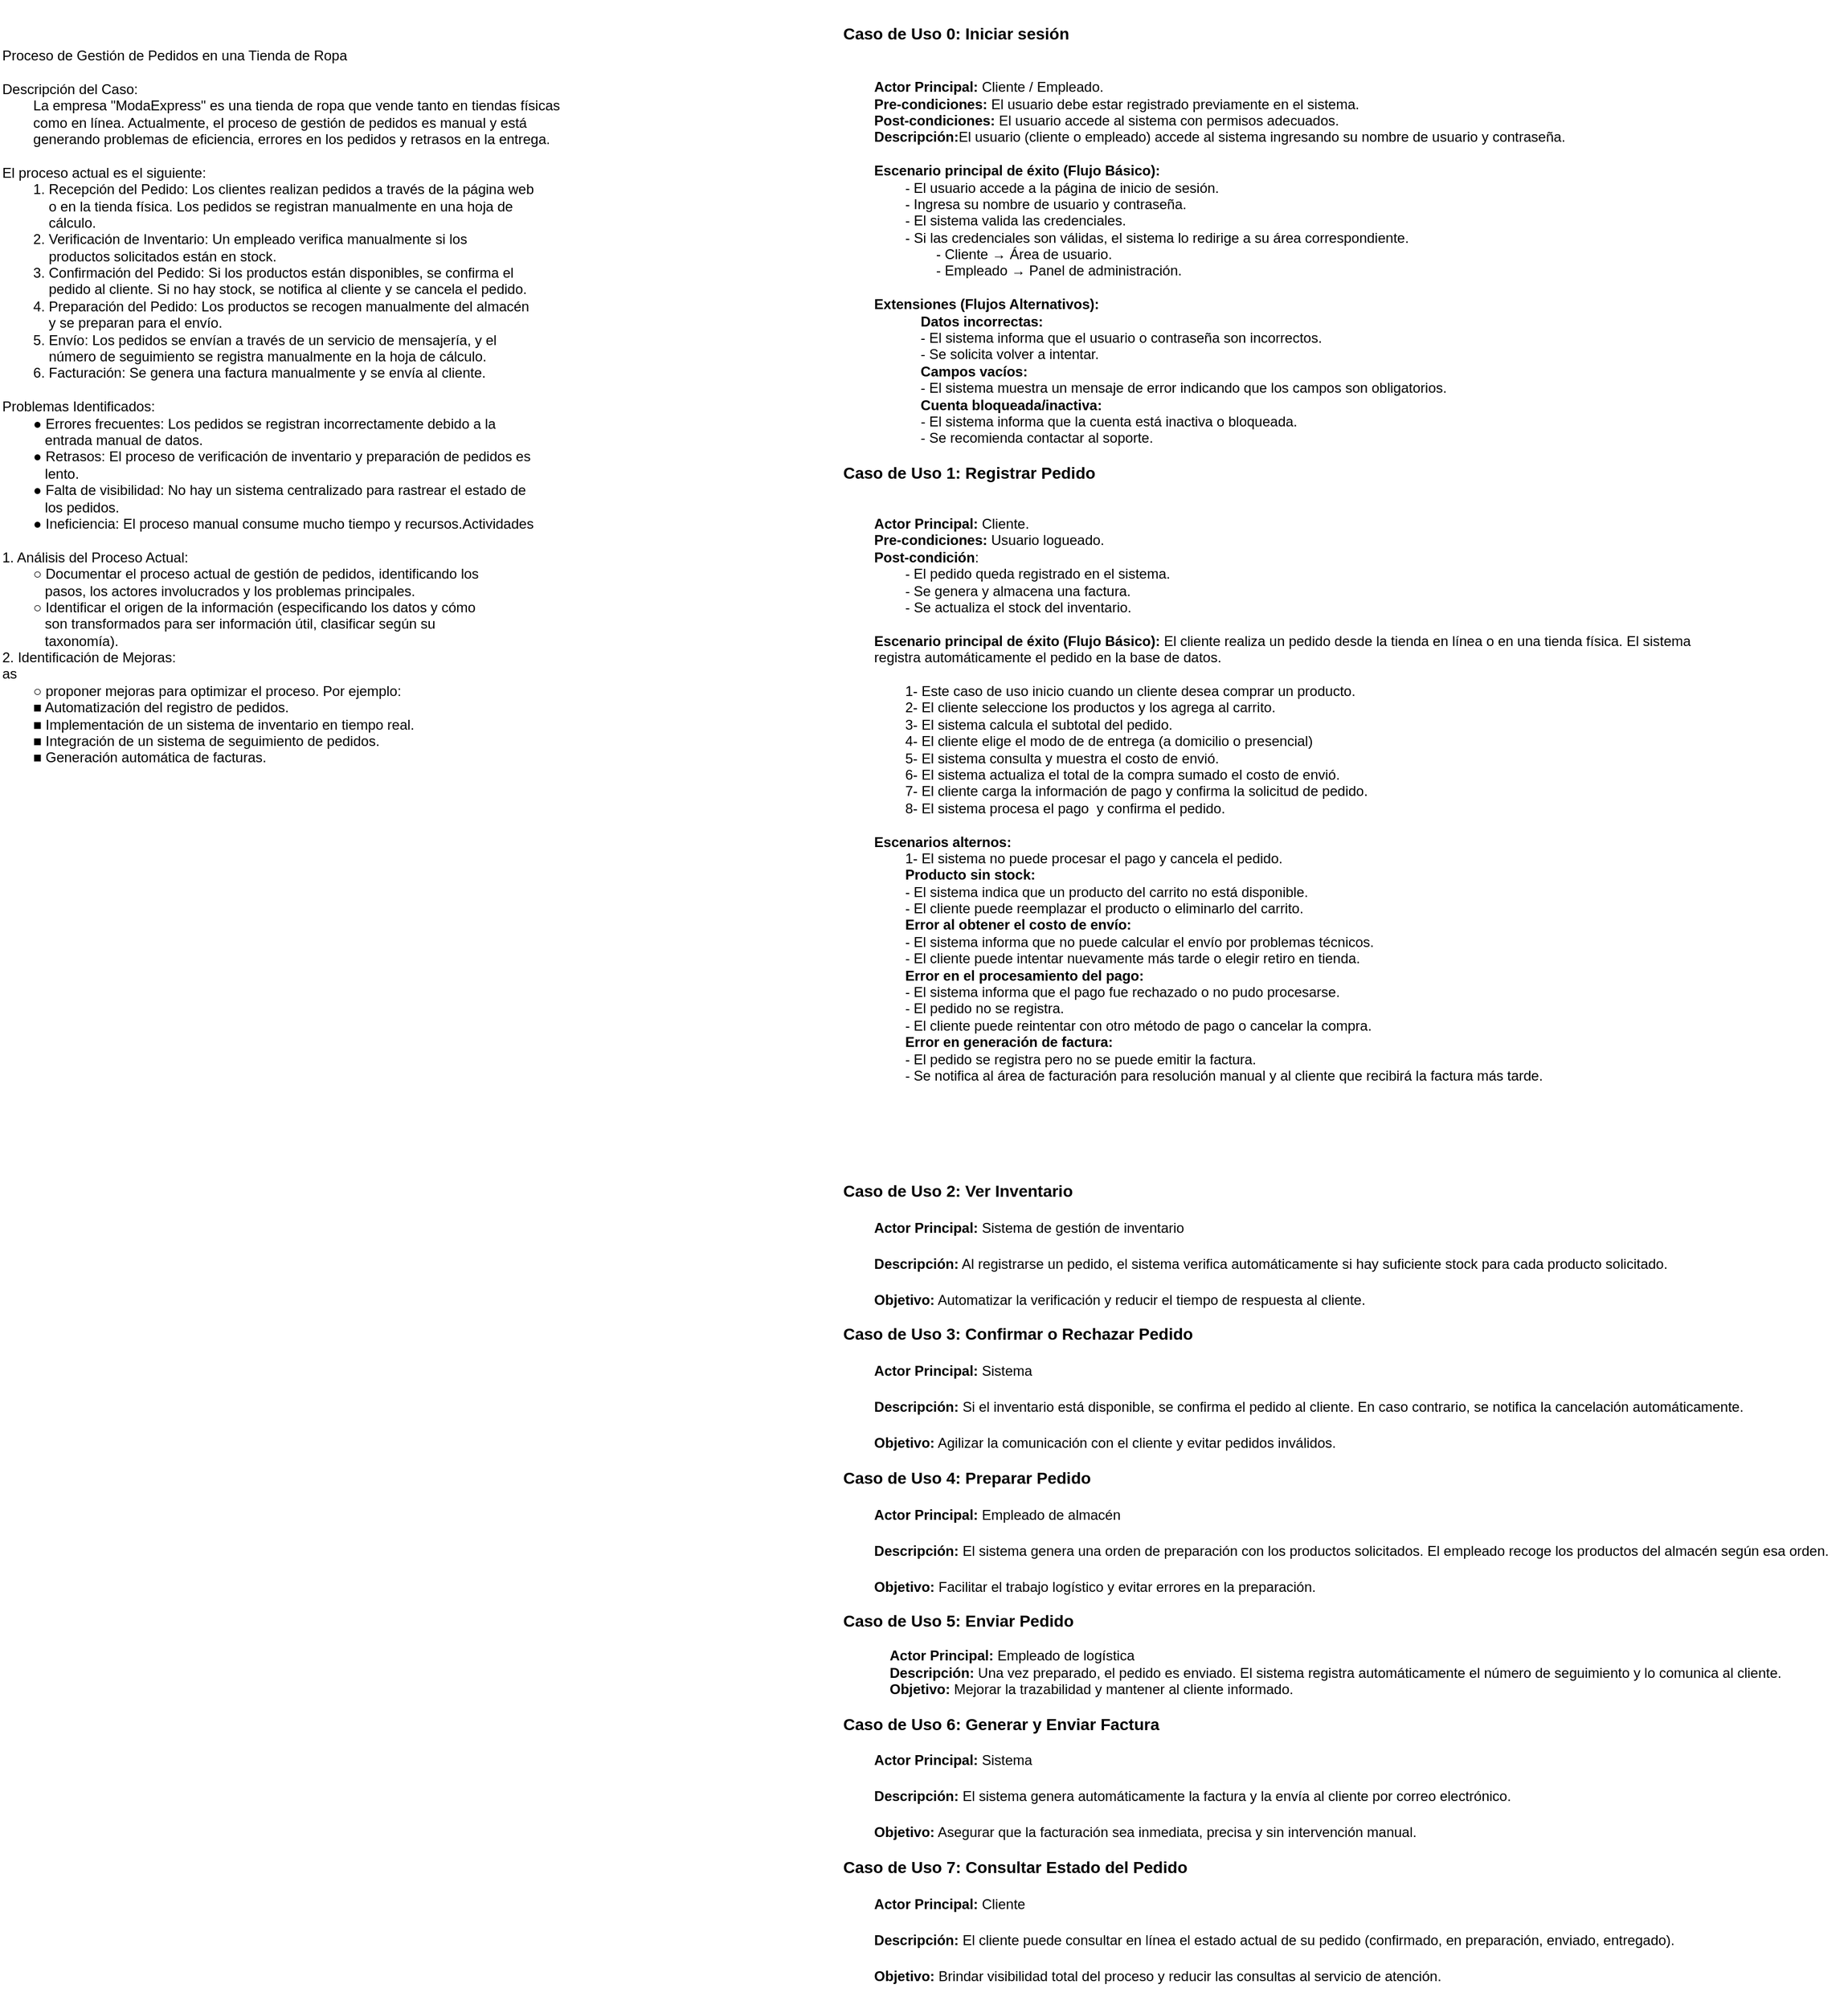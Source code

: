 <mxfile version="27.1.5" pages="4">
  <diagram id="5YTHDg19CeCrRiQ4i6nN" name="Casos de Uso">
    <mxGraphModel dx="551" dy="347" grid="0" gridSize="10" guides="1" tooltips="1" connect="1" arrows="1" fold="1" page="1" pageScale="1" pageWidth="100000" pageHeight="100000" math="0" shadow="0">
      <root>
        <mxCell id="0" />
        <mxCell id="1" parent="0" />
        <mxCell id="kd1G-dfVbS24iCWZsoGM-1" value="Proceso de Gestión de Pedidos en una Tienda de Ropa&lt;br&gt;&lt;br&gt;&lt;div&gt;Descripción del Caso:&lt;br&gt;&lt;span style=&quot;white-space: pre;&quot;&gt;&#x9;&lt;/span&gt;La empresa &quot;ModaExpress&quot; es una tienda de ropa que vende tanto en tiendas físicas&lt;br&gt;&lt;span style=&quot;white-space: pre;&quot;&gt;&#x9;&lt;/span&gt;como en línea. Actualmente, el proceso de gestión de pedidos es manual y está&lt;br&gt;&lt;span style=&quot;white-space: pre;&quot;&gt;&#x9;&lt;/span&gt;generando problemas de eficiencia, errores en los pedidos y retrasos en la entrega.&lt;br&gt;&lt;br&gt;&lt;/div&gt;&lt;div&gt;El proceso actual es el siguiente:&lt;br&gt;&lt;span style=&quot;white-space: pre;&quot;&gt;&#x9;&lt;/span&gt;1.​ Recepción del Pedido: Los clientes realizan pedidos a través de la página web&lt;br&gt;&lt;span style=&quot;white-space: pre;&quot;&gt;&#x9;&lt;/span&gt;&amp;nbsp; &amp;nbsp; o en la tienda física. Los pedidos se registran manualmente en una hoja de&lt;br&gt;&lt;span style=&quot;white-space: pre;&quot;&gt;&#x9;&lt;/span&gt;&amp;nbsp; &amp;nbsp; cálculo.&lt;br&gt;&lt;span style=&quot;white-space: pre;&quot;&gt;&#x9;&lt;/span&gt;2.​ Verificación de Inventario: Un empleado verifica manualmente si los&lt;br&gt;&lt;span style=&quot;white-space: pre;&quot;&gt;&#x9;&lt;/span&gt;&amp;nbsp; &amp;nbsp; productos solicitados están en stock.&lt;br&gt;&lt;span style=&quot;white-space: pre;&quot;&gt;&#x9;&lt;/span&gt;3.​ Confirmación del Pedido: Si los productos están disponibles, se confirma el&lt;br&gt;&lt;span style=&quot;white-space: pre;&quot;&gt;&#x9;&lt;/span&gt;&amp;nbsp; &amp;nbsp; pedido al cliente. Si no hay stock, se notifica al cliente y se cancela el pedido.&lt;br&gt;&lt;span style=&quot;white-space: pre;&quot;&gt;&#x9;&lt;/span&gt;4.​ Preparación del Pedido: Los productos se recogen manualmente del almacén&lt;br&gt;&lt;span style=&quot;white-space: pre;&quot;&gt;&#x9;&lt;/span&gt;&amp;nbsp; &amp;nbsp; y se preparan para el envío.&lt;br&gt;&lt;span style=&quot;white-space: pre;&quot;&gt;&#x9;&lt;/span&gt;5.​ Envío: Los pedidos se envían a través de un servicio de mensajería, y el&lt;br&gt;&lt;span style=&quot;white-space: pre;&quot;&gt;&#x9;&lt;/span&gt;&amp;nbsp; &amp;nbsp; número de seguimiento se registra manualmente en la hoja de cálculo.&lt;br&gt;&lt;span style=&quot;white-space: pre;&quot;&gt;&#x9;&lt;/span&gt;6.​ Facturación: Se genera una factura manualmente y se envía al cliente.&lt;br&gt;&lt;br&gt;&lt;/div&gt;&lt;div&gt;Problemas Identificados:&lt;br&gt;&lt;span style=&quot;white-space: pre;&quot;&gt;&#x9;&lt;/span&gt;●​ Errores frecuentes: Los pedidos se registran incorrectamente debido a la&lt;br&gt;&lt;span style=&quot;white-space: pre;&quot;&gt;&#x9;&lt;/span&gt;&amp;nbsp; &amp;nbsp;entrada manual de datos.&lt;br&gt;&lt;span style=&quot;white-space: pre;&quot;&gt;&#x9;&lt;/span&gt;●​ Retrasos: El proceso de verificación de inventario y preparación de pedidos es&lt;br&gt;&lt;span style=&quot;white-space: pre;&quot;&gt;&#x9;&lt;/span&gt;&amp;nbsp; &amp;nbsp;lento.&lt;br&gt;&lt;span style=&quot;white-space: pre;&quot;&gt;&#x9;&lt;/span&gt;●​ Falta de visibilidad: No hay un sistema centralizado para rastrear el estado de&lt;br&gt;&lt;span style=&quot;white-space: pre;&quot;&gt;&#x9;&lt;/span&gt;&amp;nbsp; &amp;nbsp;los pedidos.&lt;br&gt;&lt;span style=&quot;white-space: pre;&quot;&gt;&#x9;&lt;/span&gt;●​ Ineficiencia: El proceso manual consume mucho tiempo y recursos.Actividades&lt;br&gt;&lt;br&gt;&lt;/div&gt;&lt;div&gt;1.​ Análisis del Proceso Actual:&lt;br&gt;&lt;span style=&quot;white-space: pre;&quot;&gt;&#x9;&lt;/span&gt;○​ Documentar el proceso actual de gestión de pedidos, identificando los&lt;br&gt;&lt;span style=&quot;white-space: pre;&quot;&gt;&#x9;&lt;/span&gt;&amp;nbsp; &amp;nbsp;pasos, los actores involucrados y los problemas principales.&lt;br&gt;&lt;span style=&quot;white-space: pre;&quot;&gt;&#x9;&lt;/span&gt;○​ Identificar el origen de la información (especificando los datos y cómo&lt;br&gt;&lt;span style=&quot;white-space: pre;&quot;&gt;&#x9;&lt;/span&gt;&amp;nbsp; &amp;nbsp;son transformados para ser información útil, clasificar según su&lt;br&gt;&lt;span style=&quot;white-space: pre;&quot;&gt;&#x9;&lt;/span&gt;&amp;nbsp; &amp;nbsp;taxonomía).&lt;br&gt;2.​ Identificación de Mejoras:&lt;/div&gt;&lt;div&gt;as&lt;br&gt;&lt;span style=&quot;white-space: pre;&quot;&gt;&#x9;&lt;/span&gt;○​ proponer mejoras para optimizar el proceso. Por ejemplo:&lt;br&gt;&lt;span style=&quot;white-space: pre;&quot;&gt;&#x9;&lt;/span&gt;■​ Automatización del registro de pedidos.&lt;br&gt;&lt;span style=&quot;white-space: pre;&quot;&gt;&#x9;&lt;/span&gt;■​ Implementación de un sistema de inventario en tiempo real.&lt;br&gt;&lt;span style=&quot;white-space: pre;&quot;&gt;&#x9;&lt;/span&gt;■​ Integración de un sistema de seguimiento de pedidos.&lt;br&gt;&lt;span style=&quot;white-space: pre;&quot;&gt;&#x9;&lt;/span&gt;■​ Generación automática de facturas.&lt;/div&gt;" style="text;whiteSpace=wrap;html=1;" parent="1" vertex="1">
          <mxGeometry x="270" y="130" width="610" height="650" as="geometry" />
        </mxCell>
        <mxCell id="BOCZlkK2eR9XQvVhr_eG-1" value="&lt;h3 data-end=&quot;318&quot; data-start=&quot;276&quot;&gt;&lt;strong data-end=&quot;318&quot; data-start=&quot;283&quot;&gt;&lt;font style=&quot;font-size: 14px;&quot;&gt;Caso de Uso 0: Iniciar sesión&lt;/font&gt;&lt;/strong&gt;&lt;/h3&gt;&lt;div&gt;&lt;span data-end=&quot;318&quot; data-start=&quot;283&quot;&gt;&lt;font style=&quot;&quot;&gt;&lt;span style=&quot;font-size: 14px; font-weight: bold; white-space: pre;&quot;&gt;&#x9;&lt;/span&gt;&lt;/font&gt;&lt;font style=&quot;&quot;&gt;&lt;br&gt;&lt;/font&gt;&lt;/span&gt;&lt;/div&gt;&lt;div&gt;&lt;strong style=&quot;background-color: transparent; color: light-dark(rgb(0, 0, 0), rgb(255, 255, 255));&quot; data-end=&quot;203&quot; data-start=&quot;183&quot;&gt;&lt;span style=&quot;white-space: pre;&quot;&gt;&#x9;&lt;/span&gt;Actor Principal:&lt;/strong&gt;&lt;span style=&quot;background-color: transparent; color: light-dark(rgb(0, 0, 0), rgb(255, 255, 255));&quot;&gt; Cliente / Empleado.&lt;/span&gt;&lt;/div&gt;&lt;div&gt;&lt;div&gt;&lt;strong style=&quot;background-color: transparent; color: light-dark(rgb(0, 0, 0), rgb(255, 255, 255));&quot; data-end=&quot;473&quot; data-start=&quot;454&quot;&gt;&lt;span style=&quot;white-space: pre;&quot;&gt;&#x9;&lt;/span&gt;Pre-condiciones:&lt;/strong&gt;&lt;span style=&quot;background-color: transparent; color: light-dark(rgb(0, 0, 0), rgb(255, 255, 255));&quot;&gt;&amp;nbsp;El usuario debe estar registrado previamente en el sistema.&lt;span style=&quot;white-space-collapse: preserve;&quot;&gt;&#x9;&lt;/span&gt;&lt;/span&gt;&lt;/div&gt;&lt;div&gt;&lt;strong style=&quot;background-color: transparent; color: light-dark(rgb(0, 0, 0), rgb(255, 255, 255));&quot; data-end=&quot;556&quot; data-start=&quot;536&quot;&gt;&lt;span style=&quot;white-space-collapse: preserve;&quot;&gt;&#x9;&lt;/span&gt;Post-condiciones:&lt;/strong&gt;&lt;span style=&quot;background-color: transparent; color: light-dark(rgb(0, 0, 0), rgb(255, 255, 255));&quot;&gt;&amp;nbsp;El usuario accede al sistema con permisos adecuados.&lt;/span&gt;&lt;/div&gt;&lt;/div&gt;&lt;div&gt;&lt;strong style=&quot;background-color: transparent; color: light-dark(rgb(0, 0, 0), rgb(255, 255, 255));&quot; data-end=&quot;241&quot; data-start=&quot;225&quot;&gt;&lt;span style=&quot;white-space: pre;&quot;&gt;&#x9;&lt;/span&gt;Descripción:&lt;/strong&gt;&lt;span style=&quot;background-color: transparent; color: light-dark(rgb(0, 0, 0), rgb(255, 255, 255));&quot;&gt;El usuario (cliente o empleado) accede al sistema ingresando su nombre de usuario y contraseña.&lt;/span&gt;&lt;/div&gt;&lt;div&gt;&lt;span style=&quot;background-color: transparent; color: light-dark(rgb(0, 0, 0), rgb(255, 255, 255));&quot;&gt;&lt;span style=&quot;white-space: pre;&quot;&gt;&#x9;&lt;/span&gt;&lt;br&gt;&lt;/span&gt;&lt;strong style=&quot;background-color: transparent; color: light-dark(rgb(0, 0, 0), rgb(255, 255, 255));&quot; data-end=&quot;887&quot; data-start=&quot;839&quot;&gt;&lt;span style=&quot;white-space: pre;&quot;&gt;&#x9;&lt;/span&gt;Escenario principal de éxito (Flujo Básico):&lt;/strong&gt;&lt;/div&gt;&lt;div&gt;&lt;span style=&quot;background-color: transparent; color: light-dark(rgb(0, 0, 0), rgb(255, 255, 255));&quot;&gt;&lt;span style=&quot;white-space: pre;&quot;&gt;&#x9;&lt;/span&gt;&lt;span style=&quot;white-space: pre;&quot;&gt;&#x9;&lt;/span&gt;- El usuario accede a la página de inicio de sesión.&lt;/span&gt;&lt;/div&gt;&lt;div&gt;&lt;span style=&quot;background-color: transparent; color: light-dark(rgb(0, 0, 0), rgb(255, 255, 255));&quot;&gt;&lt;span style=&quot;white-space: pre;&quot;&gt;&#x9;&lt;/span&gt;&lt;span style=&quot;white-space: pre;&quot;&gt;&#x9;&lt;/span&gt;- Ingresa su nombre de usuario y contraseña.&lt;/span&gt;&lt;/div&gt;&lt;div&gt;&lt;span style=&quot;background-color: transparent; color: light-dark(rgb(0, 0, 0), rgb(255, 255, 255));&quot;&gt;&lt;span style=&quot;white-space: pre;&quot;&gt;&#x9;&lt;/span&gt;&lt;span style=&quot;white-space: pre;&quot;&gt;&#x9;&lt;/span&gt;-&amp;nbsp;&lt;/span&gt;&lt;span style=&quot;background-color: transparent; color: light-dark(rgb(0, 0, 0), rgb(255, 255, 255));&quot;&gt;El sistema valida las credenciales.&lt;/span&gt;&lt;/div&gt;&lt;div&gt;&lt;span style=&quot;background-color: transparent; color: light-dark(rgb(0, 0, 0), rgb(255, 255, 255));&quot;&gt;&lt;span style=&quot;white-space: pre;&quot;&gt;&#x9;&lt;/span&gt;&lt;span style=&quot;white-space: pre;&quot;&gt;&#x9;&lt;/span&gt;-&amp;nbsp;&lt;/span&gt;&lt;span style=&quot;background-color: transparent; color: light-dark(rgb(0, 0, 0), rgb(255, 255, 255));&quot;&gt;Si las credenciales son válidas, el sistema lo redirige a su área correspondiente.&lt;/span&gt;&lt;/div&gt;&lt;div&gt;&lt;span style=&quot;background-color: transparent; color: light-dark(rgb(0, 0, 0), rgb(255, 255, 255));&quot;&gt;&lt;span style=&quot;white-space: pre;&quot;&gt;&#x9;&lt;/span&gt;&lt;span style=&quot;white-space: pre;&quot;&gt;&#x9;&lt;span style=&quot;white-space: pre;&quot;&gt;&#x9;&lt;/span&gt;&lt;/span&gt;- Cliente → Área de usuario.&lt;/span&gt;&lt;/div&gt;&lt;div&gt;&lt;span style=&quot;background-color: transparent; color: light-dark(rgb(0, 0, 0), rgb(255, 255, 255));&quot;&gt;&lt;span style=&quot;white-space: pre;&quot;&gt;&#x9;&lt;/span&gt;&lt;span style=&quot;white-space: pre;&quot;&gt;&#x9;&lt;/span&gt;&lt;span style=&quot;white-space: pre;&quot;&gt;&#x9;&lt;/span&gt;- Empleado → Panel de administración.&lt;/span&gt;&lt;/div&gt;&lt;div&gt;&lt;strong style=&quot;background-color: transparent; color: light-dark(rgb(0, 0, 0), rgb(255, 255, 255));&quot; data-end=&quot;473&quot; data-start=&quot;454&quot;&gt;&lt;span style=&quot;white-space-collapse: preserve;&quot;&gt;&#x9;&lt;/span&gt;&lt;/strong&gt;&lt;span style=&quot;background-color: transparent; color: light-dark(rgb(0, 0, 0), rgb(255, 255, 255)); white-space-collapse: preserve;&quot;&gt;&#x9;&lt;/span&gt;&lt;/div&gt;&lt;div&gt;&lt;strong style=&quot;background-color: transparent; color: light-dark(rgb(0, 0, 0), rgb(255, 255, 255));&quot; data-end=&quot;1235&quot; data-start=&quot;1197&quot;&gt;&lt;span style=&quot;white-space: pre;&quot;&gt;&#x9;&lt;/span&gt;Extensiones (Flujos Alternativos):&lt;/strong&gt;&lt;/div&gt;&lt;div&gt;&lt;strong style=&quot;background-color: transparent; color: light-dark(rgb(0, 0, 0), rgb(255, 255, 255));&quot; data-end=&quot;1273&quot; data-start=&quot;1240&quot;&gt;&lt;span style=&quot;white-space: pre;&quot;&gt;&#x9;&lt;/span&gt;&lt;span style=&quot;white-space: pre;&quot;&gt;&#x9;&lt;/span&gt;&amp;nbsp; &amp;nbsp; Datos&amp;nbsp;incorrectas:&lt;/strong&gt;&lt;/div&gt;&lt;div&gt;&lt;span style=&quot;background-color: transparent; color: light-dark(rgb(0, 0, 0), rgb(255, 255, 255));&quot;&gt;&lt;span style=&quot;white-space: pre;&quot;&gt;&#x9;&lt;/span&gt;&lt;span style=&quot;white-space: pre;&quot;&gt;&#x9;&lt;/span&gt;&amp;nbsp; &amp;nbsp; - &lt;/span&gt;&lt;span style=&quot;background-color: transparent; color: light-dark(rgb(0, 0, 0), rgb(255, 255, 255));&quot;&gt;El sistema informa que el usuario o contraseña son incorrectos.&lt;/span&gt;&lt;/div&gt;&lt;div&gt;&lt;span style=&quot;background-color: transparent; color: light-dark(rgb(0, 0, 0), rgb(255, 255, 255));&quot;&gt;&lt;span style=&quot;white-space: pre;&quot;&gt;&#x9;&lt;/span&gt;&lt;span style=&quot;white-space: pre;&quot;&gt;&#x9;&lt;/span&gt;&amp;nbsp; &amp;nbsp; - &lt;/span&gt;&lt;span style=&quot;background-color: transparent; color: light-dark(rgb(0, 0, 0), rgb(255, 255, 255));&quot;&gt;Se solicita volver a intentar.&lt;/span&gt;&lt;/div&gt;&lt;div&gt;&lt;strong style=&quot;background-color: transparent; color: light-dark(rgb(0, 0, 0), rgb(255, 255, 255));&quot; data-end=&quot;1413&quot; data-start=&quot;1391&quot;&gt;&lt;span style=&quot;white-space: pre;&quot;&gt;&#x9;&lt;/span&gt;&lt;span style=&quot;white-space: pre;&quot;&gt;&#x9;&lt;/span&gt;&amp;nbsp; &amp;nbsp; Campos vacíos:&lt;/strong&gt;&lt;/div&gt;&lt;div&gt;&lt;span style=&quot;background-color: transparent; color: light-dark(rgb(0, 0, 0), rgb(255, 255, 255));&quot;&gt;&lt;span style=&quot;white-space: pre;&quot;&gt;&#x9;&lt;/span&gt;&lt;span style=&quot;white-space: pre;&quot;&gt;&#x9;&lt;/span&gt;&amp;nbsp; &amp;nbsp; -&amp;nbsp;El sistema muestra un mensaje de error indicando que los campos son obligatorios.&lt;/span&gt;&lt;/div&gt;&lt;div&gt;&lt;strong style=&quot;background-color: transparent; color: light-dark(rgb(0, 0, 0), rgb(255, 255, 255));&quot; data-end=&quot;1543&quot; data-start=&quot;1509&quot;&gt;&lt;span style=&quot;white-space: pre;&quot;&gt;&#x9;&lt;/span&gt;&lt;span style=&quot;white-space: pre;&quot;&gt;&#x9;&lt;/span&gt;&amp;nbsp; &amp;nbsp; Cuenta bloqueada/inactiva:&lt;/strong&gt;&lt;/div&gt;&lt;div&gt;&lt;span style=&quot;background-color: transparent; color: light-dark(rgb(0, 0, 0), rgb(255, 255, 255));&quot;&gt;&lt;span style=&quot;white-space: pre;&quot;&gt;&#x9;&lt;/span&gt;&lt;span style=&quot;white-space: pre;&quot;&gt;&#x9;&lt;/span&gt;&lt;span style=&quot;white-space-collapse: preserve;&quot;&gt;&amp;nbsp;   &lt;/span&gt;- El sistema informa que la cuenta está inactiva o bloqueada.&lt;/span&gt;&lt;/div&gt;&lt;div&gt;&lt;span style=&quot;background-color: transparent; color: light-dark(rgb(0, 0, 0), rgb(255, 255, 255));&quot;&gt;&lt;span style=&quot;white-space: pre;&quot;&gt;&#x9;&lt;/span&gt;&lt;span style=&quot;white-space: pre;&quot;&gt;&#x9;&lt;/span&gt;&amp;nbsp; &amp;nbsp; -&lt;/span&gt;&lt;span style=&quot;background-color: transparent; color: light-dark(rgb(0, 0, 0), rgb(255, 255, 255));&quot;&gt;&amp;nbsp;Se recomienda contactar al soporte.&lt;/span&gt;&lt;/div&gt;&lt;h3 data-end=&quot;318&quot; data-start=&quot;276&quot;&gt;&lt;strong data-end=&quot;318&quot; data-start=&quot;283&quot;&gt;&lt;font style=&quot;font-size: 14px;&quot;&gt;Caso de Uso 1: Registrar Pedido&lt;/font&gt;&lt;/strong&gt;&lt;/h3&gt;&lt;div&gt;&lt;span style=&quot;background-color: transparent; color: light-dark(rgb(0, 0, 0), rgb(255, 255, 255)); font-size: 12px;&quot;&gt;&lt;span style=&quot;font-weight: normal; white-space: pre;&quot;&gt;&#x9;&lt;/span&gt;&lt;br&gt;&lt;/span&gt;&lt;/div&gt;&lt;div&gt;&lt;span style=&quot;background-color: transparent; color: light-dark(rgb(0, 0, 0), rgb(255, 255, 255)); font-size: 12px;&quot;&gt;&lt;span style=&quot;white-space: pre;&quot;&gt;&#x9;&lt;/span&gt;&lt;b&gt;Actor Principal: &lt;/b&gt;Cliente.&lt;br&gt;&lt;/span&gt;&lt;/div&gt;&lt;div&gt;&lt;span style=&quot;background-color: transparent; color: light-dark(rgb(0, 0, 0), rgb(255, 255, 255)); font-size: 12px;&quot;&gt;&lt;span style=&quot;white-space: pre;&quot;&gt;&#x9;&lt;/span&gt;&lt;b&gt;Pre-condiciones:&lt;/b&gt; Usuario logueado.&lt;br&gt;&lt;/span&gt;&lt;/div&gt;&lt;div&gt;&lt;span style=&quot;background-color: transparent; color: light-dark(rgb(0, 0, 0), rgb(255, 255, 255)); font-size: 12px;&quot;&gt;&lt;span style=&quot;white-space: pre;&quot;&gt;&#x9;&lt;/span&gt;&lt;b&gt;Post-condición&lt;/b&gt;:&amp;nbsp;&lt;/span&gt;&lt;/div&gt;&lt;div&gt;&lt;span style=&quot;background-color: transparent; color: light-dark(rgb(0, 0, 0), rgb(255, 255, 255));&quot;&gt;&lt;span style=&quot;white-space: pre;&quot;&gt;&#x9;&lt;span style=&quot;white-space: pre;&quot;&gt;&#x9;&lt;/span&gt;&lt;/span&gt;- El pedido queda registrado en el sistema.&lt;/span&gt;&lt;/div&gt;&lt;div&gt;&lt;span style=&quot;background-color: transparent; color: light-dark(rgb(0, 0, 0), rgb(255, 255, 255));&quot;&gt;&lt;span style=&quot;white-space: pre;&quot;&gt;&#x9;&lt;/span&gt;&lt;span style=&quot;white-space: pre;&quot;&gt;&#x9;&lt;/span&gt;- Se genera y almacena una factura.&lt;/span&gt;&lt;/div&gt;&lt;div&gt;&lt;span style=&quot;background-color: transparent; color: light-dark(rgb(0, 0, 0), rgb(255, 255, 255));&quot;&gt;&lt;span style=&quot;white-space: pre;&quot;&gt;&#x9;&lt;/span&gt;&lt;span style=&quot;white-space: pre;&quot;&gt;&#x9;&lt;/span&gt;-&amp;nbsp;&lt;/span&gt;&lt;span style=&quot;background-color: transparent; color: light-dark(rgb(0, 0, 0), rgb(255, 255, 255));&quot;&gt;Se actualiza el stock del inventario.&lt;/span&gt;&lt;/div&gt;&lt;div&gt;&lt;span style=&quot;background-color: transparent; color: light-dark(rgb(0, 0, 0), rgb(255, 255, 255)); font-size: 12px;&quot;&gt;&lt;br&gt;&lt;/span&gt;&lt;/div&gt;&lt;div&gt;&lt;span style=&quot;background-color: transparent; color: light-dark(rgb(0, 0, 0), rgb(255, 255, 255)); font-size: 12px;&quot;&gt;&lt;span style=&quot;white-space: pre;&quot;&gt;&#x9;&lt;/span&gt;&lt;/span&gt;&lt;strong style=&quot;color: light-dark(rgb(0, 0, 0), rgb(255, 255, 255)); background-color: transparent;&quot; data-end=&quot;887&quot; data-start=&quot;839&quot;&gt;Escenario principal de éxito (Flujo Básico):&lt;/strong&gt;&lt;span style=&quot;background-color: transparent; color: light-dark(rgb(0, 0, 0), rgb(255, 255, 255));&quot;&gt;&amp;nbsp;El cliente realiza un pedido desde la tienda en línea o en una tienda física. El sistema&lt;/span&gt;&lt;/div&gt;&lt;div&gt;&lt;span style=&quot;background-color: transparent; color: light-dark(rgb(0, 0, 0), rgb(255, 255, 255));&quot;&gt;&lt;span style=&quot;white-space: pre;&quot;&gt;&#x9;&lt;/span&gt;registra automáticamente el pedido en la base de datos.&lt;/span&gt;&lt;/div&gt;&lt;div&gt;&lt;span style=&quot;background-color: transparent; color: light-dark(rgb(0, 0, 0), rgb(255, 255, 255));&quot;&gt;&lt;span style=&quot;white-space: pre;&quot;&gt;&#x9;&lt;/span&gt;&lt;br&gt;&lt;/span&gt;&lt;/div&gt;&lt;div&gt;&lt;span style=&quot;white-space: pre;&quot;&gt;&#x9;&lt;/span&gt;&lt;span style=&quot;white-space: pre;&quot;&gt;&#x9;&lt;/span&gt;1- Este caso de uso inicio cuando un cliente desea comprar un producto.&lt;br&gt;&lt;/div&gt;&lt;div&gt;&lt;span style=&quot;white-space: pre;&quot;&gt;&#x9;&lt;/span&gt;&lt;span style=&quot;white-space: pre;&quot;&gt;&#x9;&lt;/span&gt;2- El cliente seleccione los productos y los agrega al carrito.&lt;br&gt;&lt;/div&gt;&lt;div&gt;&lt;span style=&quot;white-space: pre;&quot;&gt;&#x9;&lt;/span&gt;&lt;span style=&quot;white-space: pre;&quot;&gt;&#x9;&lt;/span&gt;3- El sistema calcula el subtotal del pedido.&lt;/div&gt;&lt;div&gt;&lt;span style=&quot;white-space: pre;&quot;&gt;&#x9;&lt;/span&gt;&lt;span style=&quot;white-space: pre;&quot;&gt;&#x9;&lt;/span&gt;4- El cliente elige el modo de de entrega (a domicilio o presencial)&lt;/div&gt;&lt;div&gt;&lt;span style=&quot;white-space: pre;&quot;&gt;&#x9;&lt;/span&gt;&lt;span style=&quot;white-space: pre;&quot;&gt;&#x9;&lt;/span&gt;5- El sistema consulta y muestra el costo de envió.&lt;/div&gt;&lt;div&gt;&lt;span style=&quot;white-space: pre;&quot;&gt;&#x9;&lt;/span&gt;&lt;span style=&quot;white-space: pre;&quot;&gt;&#x9;&lt;/span&gt;6- El sistema actualiza el total de la compra sumado el costo de envió.&lt;/div&gt;&lt;div&gt;&lt;span style=&quot;white-space: pre;&quot;&gt;&#x9;&lt;/span&gt;&lt;span style=&quot;white-space: pre;&quot;&gt;&#x9;&lt;/span&gt;7- El cliente carga la información de pago y confirma la solicitud de pedido.&lt;/div&gt;&lt;div&gt;&lt;span style=&quot;white-space: pre;&quot;&gt;&#x9;&lt;/span&gt;&lt;span style=&quot;white-space: pre;&quot;&gt;&#x9;&lt;/span&gt;8- El sistema procesa el pago&amp;nbsp; y confirma el pedido.&lt;/div&gt;&lt;div&gt;&lt;br&gt;&lt;/div&gt;&lt;div&gt;&lt;b&gt;&lt;span style=&quot;white-space: pre;&quot;&gt;&#x9;&lt;/span&gt;Escenarios alternos:&lt;br&gt;&lt;/b&gt;&lt;/div&gt;&lt;div&gt;&lt;span style=&quot;white-space: pre;&quot;&gt;&#x9;&lt;/span&gt;&lt;span style=&quot;white-space: pre;&quot;&gt;&#x9;&lt;/span&gt;1- El sistema no puede procesar el pago y cancela el pedido.&lt;br&gt;&lt;/div&gt;&lt;div&gt;&lt;span style=&quot;white-space: pre;&quot;&gt;&#x9;&lt;/span&gt;&lt;span style=&quot;white-space: pre;&quot;&gt;&#x9;&lt;/span&gt;&lt;strong style=&quot;background-color: transparent; color: light-dark(rgb(0, 0, 0), rgb(255, 255, 255));&quot; data-end=&quot;1995&quot; data-start=&quot;1968&quot;&gt;Producto sin stock:&lt;/strong&gt;&lt;/div&gt;&lt;div&gt;&lt;span style=&quot;background-color: transparent; color: light-dark(rgb(0, 0, 0), rgb(255, 255, 255));&quot;&gt;&lt;span style=&quot;white-space: pre;&quot;&gt;&#x9;&lt;/span&gt;&lt;span style=&quot;white-space: pre;&quot;&gt;&#x9;&lt;/span&gt;- El sistema indica que un producto del carrito no está disponible.&lt;/span&gt;&lt;/div&gt;&lt;div&gt;&lt;span style=&quot;background-color: transparent; color: light-dark(rgb(0, 0, 0), rgb(255, 255, 255));&quot;&gt;&lt;span style=&quot;white-space: pre;&quot;&gt;&#x9;&lt;/span&gt;&lt;span style=&quot;white-space: pre;&quot;&gt;&#x9;&lt;/span&gt;-&lt;/span&gt;&lt;span style=&quot;background-color: transparent; color: light-dark(rgb(0, 0, 0), rgb(255, 255, 255));&quot;&gt;&amp;nbsp;El cliente puede reemplazar el producto o eliminarlo del carrito.&lt;/span&gt;&lt;/div&gt;&lt;div&gt;&lt;strong style=&quot;background-color: transparent; color: light-dark(rgb(0, 0, 0), rgb(255, 255, 255));&quot; data-end=&quot;2192&quot; data-start=&quot;2149&quot;&gt;&lt;span style=&quot;white-space: pre;&quot;&gt;&#x9;&lt;/span&gt;&lt;span style=&quot;white-space: pre;&quot;&gt;&#x9;&lt;/span&gt;Error al obtener el costo de envío:&lt;/strong&gt;&lt;/div&gt;&lt;div&gt;&lt;span style=&quot;background-color: transparent; color: light-dark(rgb(0, 0, 0), rgb(255, 255, 255));&quot;&gt;&lt;span style=&quot;white-space: pre;&quot;&gt;&#x9;&lt;/span&gt;&lt;span style=&quot;white-space: pre;&quot;&gt;&#x9;&lt;/span&gt;- El sistema informa que no puede calcular el envío por problemas técnicos.&lt;/span&gt;&lt;/div&gt;&lt;div&gt;&lt;span style=&quot;background-color: transparent; color: light-dark(rgb(0, 0, 0), rgb(255, 255, 255));&quot;&gt;&lt;span style=&quot;white-space: pre;&quot;&gt;&#x9;&lt;/span&gt;&lt;span style=&quot;white-space: pre;&quot;&gt;&#x9;&lt;/span&gt;-&amp;nbsp;El cliente puede intentar nuevamente más tarde o elegir retiro en tienda.&lt;/span&gt;&lt;/div&gt;&lt;div&gt;&lt;strong style=&quot;background-color: transparent; color: light-dark(rgb(0, 0, 0), rgb(255, 255, 255));&quot; data-end=&quot;2405&quot; data-start=&quot;2362&quot;&gt;&lt;span style=&quot;white-space: pre;&quot;&gt;&#x9;&lt;/span&gt;&lt;span style=&quot;white-space: pre;&quot;&gt;&#x9;&lt;/span&gt;Error en el procesamiento del pago:&lt;/strong&gt;&lt;/div&gt;&lt;div&gt;&lt;span style=&quot;background-color: transparent; color: light-dark(rgb(0, 0, 0), rgb(255, 255, 255));&quot;&gt;&lt;span style=&quot;white-space: pre;&quot;&gt;&#x9;&lt;/span&gt;&lt;span style=&quot;white-space: pre;&quot;&gt;&#x9;&lt;/span&gt;- El sistema informa que el pago fue rechazado o no pudo procesarse.&lt;/span&gt;&lt;/div&gt;&lt;div&gt;&lt;span style=&quot;background-color: transparent; color: light-dark(rgb(0, 0, 0), rgb(255, 255, 255));&quot;&gt;&lt;span style=&quot;white-space: pre;&quot;&gt;&#x9;&lt;/span&gt;&lt;span style=&quot;white-space: pre;&quot;&gt;&#x9;&lt;/span&gt;- El pedido no se registra.&lt;/span&gt;&lt;/div&gt;&lt;div&gt;&lt;span style=&quot;background-color: transparent; color: light-dark(rgb(0, 0, 0), rgb(255, 255, 255));&quot;&gt;&lt;span style=&quot;white-space: pre;&quot;&gt;&#x9;&lt;/span&gt;&lt;span style=&quot;white-space: pre;&quot;&gt;&#x9;&lt;/span&gt;-&amp;nbsp;El cliente puede reintentar con otro método de pago o cancelar la compra.&lt;/span&gt;&lt;/div&gt;&lt;div&gt;&lt;strong style=&quot;background-color: transparent; color: light-dark(rgb(0, 0, 0), rgb(255, 255, 255));&quot; data-end=&quot;2642&quot; data-start=&quot;2603&quot;&gt;&lt;span style=&quot;white-space: pre;&quot;&gt;&#x9;&lt;/span&gt;&lt;span style=&quot;white-space: pre;&quot;&gt;&#x9;&lt;/span&gt;Error en generación de factura:&lt;/strong&gt;&lt;/div&gt;&lt;div&gt;&lt;span style=&quot;background-color: transparent; color: light-dark(rgb(0, 0, 0), rgb(255, 255, 255));&quot;&gt;&lt;span style=&quot;white-space: pre;&quot;&gt;&#x9;&lt;/span&gt;&lt;span style=&quot;white-space: pre;&quot;&gt;&#x9;&lt;/span&gt;-&amp;nbsp;El pedido se registra pero no se puede emitir la factura.&lt;/span&gt;&lt;/div&gt;&lt;div&gt;&lt;span style=&quot;background-color: transparent; color: light-dark(rgb(0, 0, 0), rgb(255, 255, 255));&quot;&gt;&lt;span style=&quot;white-space: pre;&quot;&gt;&#x9;&lt;/span&gt;&lt;span style=&quot;white-space: pre;&quot;&gt;&#x9;&lt;/span&gt;-&amp;nbsp;Se notifica al área de facturación para resolución manual y al cliente que recibirá la factura más tarde.&lt;/span&gt;&lt;/div&gt;&lt;div&gt;&lt;span style=&quot;white-space: pre;&quot;&gt;&#x9;&lt;/span&gt;&lt;span style=&quot;white-space: pre;&quot;&gt;&#x9;&lt;/span&gt;&lt;br&gt;&lt;/div&gt;&lt;div&gt;&lt;strong style=&quot;background-color: transparent; color: light-dark(rgb(0, 0, 0), rgb(255, 255, 255));&quot; data-end=&quot;530&quot; data-start=&quot;517&quot;&gt;&lt;span style=&quot;white-space: pre;&quot;&gt;&#x9;&lt;/span&gt;&lt;/strong&gt;&lt;/div&gt;&lt;div&gt;&lt;span style=&quot;background-color: transparent; color: light-dark(rgb(0, 0, 0), rgb(255, 255, 255));&quot;&gt;&amp;nbsp;&lt;/span&gt;&lt;/div&gt;&lt;ul data-end=&quot;637&quot; data-start=&quot;320&quot;&gt;&lt;/ul&gt;&lt;br&gt;&lt;h3 data-end=&quot;708&quot; data-start=&quot;644&quot;&gt;&lt;strong data-end=&quot;708&quot; data-start=&quot;651&quot;&gt;&lt;font style=&quot;font-size: 14px;&quot;&gt;Caso de Uso 2: Ver Inventario&lt;/font&gt;&lt;/strong&gt;&lt;/h3&gt;&lt;h3 data-end=&quot;708&quot; data-start=&quot;644&quot;&gt;&lt;strong style=&quot;background-color: transparent; color: light-dark(rgb(0, 0, 0), rgb(255, 255, 255)); font-size: 12px;&quot; data-end=&quot;732&quot; data-start=&quot;712&quot;&gt;&lt;span style=&quot;white-space: pre;&quot;&gt;&#x9;&lt;/span&gt;Actor Principal:&lt;/strong&gt;&lt;span style=&quot;background-color: transparent; color: light-dark(rgb(0, 0, 0), rgb(255, 255, 255)); font-size: 12px; font-weight: normal;&quot;&gt; Sistema de gestión de inventario&lt;/span&gt;&lt;/h3&gt;&lt;h3 data-end=&quot;708&quot; data-start=&quot;644&quot;&gt;&lt;strong style=&quot;background-color: transparent; color: light-dark(rgb(0, 0, 0), rgb(255, 255, 255)); font-size: 12px;&quot; data-end=&quot;784&quot; data-start=&quot;768&quot;&gt;&lt;span style=&quot;white-space: pre;&quot;&gt;&#x9;&lt;/span&gt;Descripción:&lt;/strong&gt;&lt;span style=&quot;background-color: transparent; color: light-dark(rgb(0, 0, 0), rgb(255, 255, 255)); font-size: 12px; font-weight: normal;&quot;&gt; Al registrarse un pedido, el sistema verifica automáticamente si hay suficiente stock para cada producto solicitado.&lt;/span&gt;&lt;/h3&gt;&lt;h3 data-end=&quot;708&quot; data-start=&quot;644&quot;&gt;&lt;strong style=&quot;background-color: transparent; color: light-dark(rgb(0, 0, 0), rgb(255, 255, 255)); font-size: 12px;&quot; data-end=&quot;917&quot; data-start=&quot;904&quot;&gt;&lt;span style=&quot;white-space: pre;&quot;&gt;&#x9;&lt;/span&gt;Objetivo:&lt;/strong&gt;&lt;span style=&quot;background-color: transparent; color: light-dark(rgb(0, 0, 0), rgb(255, 255, 255)); font-size: 12px; font-weight: normal;&quot;&gt; Automatizar la verificación y reducir el tiempo de respuesta al cliente.&lt;/span&gt;&lt;/h3&gt;&lt;h3 data-end=&quot;708&quot; data-start=&quot;644&quot;&gt;&lt;strong style=&quot;background-color: transparent; color: light-dark(rgb(0, 0, 0), rgb(255, 255, 255));&quot; data-end=&quot;1049&quot; data-start=&quot;1003&quot;&gt;&lt;font style=&quot;font-size: 14px;&quot;&gt;Caso de Uso 3: Confirmar o Rechazar Pedido&lt;/font&gt;&lt;/strong&gt;&lt;/h3&gt;&lt;h3 data-end=&quot;708&quot; data-start=&quot;644&quot;&gt;&lt;strong style=&quot;background-color: transparent; color: light-dark(rgb(0, 0, 0), rgb(255, 255, 255)); font-size: 12px;&quot; data-end=&quot;1073&quot; data-start=&quot;1053&quot;&gt;&lt;span style=&quot;white-space: pre;&quot;&gt;&#x9;&lt;/span&gt;Actor Principal:&lt;/strong&gt;&lt;span style=&quot;background-color: transparent; color: light-dark(rgb(0, 0, 0), rgb(255, 255, 255)); font-size: 12px; font-weight: normal;&quot;&gt; Sistema&lt;/span&gt;&lt;/h3&gt;&lt;h3 data-end=&quot;708&quot; data-start=&quot;644&quot;&gt;&lt;strong style=&quot;background-color: transparent; color: light-dark(rgb(0, 0, 0), rgb(255, 255, 255)); font-size: 12px;&quot; data-end=&quot;1100&quot; data-start=&quot;1084&quot;&gt;&lt;span style=&quot;white-space: pre;&quot;&gt;&#x9;&lt;/span&gt;Descripción:&lt;/strong&gt;&lt;span style=&quot;background-color: transparent; color: light-dark(rgb(0, 0, 0), rgb(255, 255, 255)); font-size: 12px; font-weight: normal;&quot;&gt; Si el inventario está disponible, se confirma el pedido al cliente. En caso contrario, se notifica la cancelación automáticamente.&lt;/span&gt;&lt;/h3&gt;&lt;h3 data-end=&quot;708&quot; data-start=&quot;644&quot;&gt;&lt;strong style=&quot;background-color: transparent; color: light-dark(rgb(0, 0, 0), rgb(255, 255, 255)); font-size: 12px;&quot; data-end=&quot;1247&quot; data-start=&quot;1234&quot;&gt;&lt;span style=&quot;white-space: pre;&quot;&gt;&#x9;&lt;/span&gt;Objetivo:&lt;/strong&gt;&lt;span style=&quot;background-color: transparent; color: light-dark(rgb(0, 0, 0), rgb(255, 255, 255)); font-size: 12px; font-weight: normal;&quot;&gt; Agilizar la comunicación con el cliente y evitar pedidos inválidos.&lt;/span&gt;&lt;/h3&gt;&lt;h3 data-end=&quot;1363&quot; data-start=&quot;1322&quot;&gt;&lt;strong data-end=&quot;1363&quot; data-start=&quot;1329&quot;&gt;&lt;font style=&quot;font-size: 14px;&quot;&gt;Caso de Uso 4: Preparar Pedido&lt;/font&gt;&lt;/strong&gt;&lt;/h3&gt;&lt;h3 data-end=&quot;1363&quot; data-start=&quot;1322&quot;&gt;&lt;strong style=&quot;background-color: transparent; color: light-dark(rgb(0, 0, 0), rgb(255, 255, 255)); font-size: 12px;&quot; data-end=&quot;1387&quot; data-start=&quot;1367&quot;&gt;&lt;span style=&quot;white-space: pre;&quot;&gt;&#x9;&lt;/span&gt;Actor Principal:&lt;/strong&gt;&lt;span style=&quot;background-color: transparent; color: light-dark(rgb(0, 0, 0), rgb(255, 255, 255)); font-size: 12px; font-weight: normal;&quot;&gt; Empleado de almacén&lt;/span&gt;&lt;/h3&gt;&lt;h3 data-end=&quot;1363&quot; data-start=&quot;1322&quot;&gt;&lt;strong style=&quot;background-color: transparent; color: light-dark(rgb(0, 0, 0), rgb(255, 255, 255)); font-size: 12px;&quot; data-end=&quot;1426&quot; data-start=&quot;1410&quot;&gt;&lt;span style=&quot;white-space: pre;&quot;&gt;&#x9;&lt;/span&gt;Descripción:&lt;/strong&gt;&lt;span style=&quot;background-color: transparent; color: light-dark(rgb(0, 0, 0), rgb(255, 255, 255)); font-size: 12px; font-weight: normal;&quot;&gt; El sistema genera una orden de preparación con los productos solicitados. El empleado recoge los productos del almacén según esa orden.&lt;/span&gt;&lt;/h3&gt;&lt;h3 data-end=&quot;1363&quot; data-start=&quot;1322&quot;&gt;&lt;strong style=&quot;background-color: transparent; color: light-dark(rgb(0, 0, 0), rgb(255, 255, 255)); font-size: 12px;&quot; data-end=&quot;1578&quot; data-start=&quot;1565&quot;&gt;&lt;span style=&quot;white-space: pre;&quot;&gt;&#x9;&lt;/span&gt;Objetivo:&lt;/strong&gt;&lt;span style=&quot;background-color: transparent; color: light-dark(rgb(0, 0, 0), rgb(255, 255, 255)); font-size: 12px; font-weight: normal;&quot;&gt; Facilitar el trabajo logístico y evitar errores en la preparación.&lt;/span&gt;&lt;/h3&gt;&lt;h3 data-end=&quot;1363&quot; data-start=&quot;1322&quot;&gt;&lt;strong style=&quot;background-color: transparent; color: light-dark(rgb(0, 0, 0), rgb(255, 255, 255)); font-size: 12px;&quot; data-end=&quot;1691&quot; data-start=&quot;1659&quot;&gt;&lt;span style=&quot;font-size: 14px;&quot;&gt;Caso de Uso 5: Enviar Pedido&lt;/span&gt;&lt;/strong&gt;&lt;/h3&gt;&lt;ul data-end=&quot;1645&quot; data-start=&quot;1365&quot;&gt;&lt;strong style=&quot;background-color: transparent; color: light-dark(rgb(0, 0, 0), rgb(255, 255, 255));&quot; data-end=&quot;1715&quot; data-start=&quot;1695&quot;&gt;Actor Principal:&lt;/strong&gt;&lt;span style=&quot;background-color: transparent; color: light-dark(rgb(0, 0, 0), rgb(255, 255, 255));&quot;&gt; Empleado de logística&lt;br&gt;&lt;/span&gt;&lt;strong style=&quot;background-color: transparent; color: light-dark(rgb(0, 0, 0), rgb(255, 255, 255));&quot; data-end=&quot;1756&quot; data-start=&quot;1740&quot;&gt;Descripción:&lt;/strong&gt;&lt;span style=&quot;background-color: transparent; color: light-dark(rgb(0, 0, 0), rgb(255, 255, 255));&quot;&gt; Una vez preparado, el pedido es enviado. El sistema registra automáticamente el número de seguimiento y lo comunica al cliente.&lt;br&gt;&lt;/span&gt;&lt;strong style=&quot;background-color: transparent; color: light-dark(rgb(0, 0, 0), rgb(255, 255, 255));&quot; data-end=&quot;1900&quot; data-start=&quot;1887&quot;&gt;Objetivo:&lt;/strong&gt;&lt;span style=&quot;background-color: transparent; color: light-dark(rgb(0, 0, 0), rgb(255, 255, 255));&quot;&gt; Mejorar la trazabilidad y mantener al cliente informado.&lt;/span&gt;&lt;/ul&gt;&lt;h3 data-end=&quot;2014&quot; data-start=&quot;1964&quot;&gt;&lt;strong data-end=&quot;2014&quot; data-start=&quot;1971&quot;&gt;Caso de Uso 6: Generar y Enviar Factura&lt;/strong&gt;&lt;/h3&gt;&lt;h3 data-end=&quot;2014&quot; data-start=&quot;1964&quot;&gt;&lt;strong style=&quot;background-color: transparent; color: light-dark(rgb(0, 0, 0), rgb(255, 255, 255)); font-size: 12px;&quot; data-end=&quot;2038&quot; data-start=&quot;2018&quot;&gt;&lt;span style=&quot;white-space: pre;&quot;&gt;&#x9;&lt;/span&gt;Actor Principal:&lt;/strong&gt;&lt;span style=&quot;background-color: transparent; color: light-dark(rgb(0, 0, 0), rgb(255, 255, 255)); font-size: 12px; font-weight: normal;&quot;&gt; Sistema&lt;/span&gt;&lt;/h3&gt;&lt;h3 data-end=&quot;2014&quot; data-start=&quot;1964&quot;&gt;&lt;strong style=&quot;background-color: transparent; color: light-dark(rgb(0, 0, 0), rgb(255, 255, 255)); font-size: 12px;&quot; data-end=&quot;2065&quot; data-start=&quot;2049&quot;&gt;&lt;span style=&quot;white-space: pre;&quot;&gt;&#x9;&lt;/span&gt;Descripción:&lt;/strong&gt;&lt;span style=&quot;background-color: transparent; color: light-dark(rgb(0, 0, 0), rgb(255, 255, 255)); font-size: 12px; font-weight: normal;&quot;&gt; El sistema genera automáticamente la factura y la envía al cliente por correo electrónico.&lt;/span&gt;&lt;/h3&gt;&lt;h3 data-end=&quot;2014&quot; data-start=&quot;1964&quot;&gt;&lt;strong style=&quot;background-color: transparent; color: light-dark(rgb(0, 0, 0), rgb(255, 255, 255)); font-size: 12px;&quot; data-end=&quot;2172&quot; data-start=&quot;2159&quot;&gt;&lt;span style=&quot;white-space: pre;&quot;&gt;&#x9;&lt;/span&gt;Objetivo:&lt;/strong&gt;&lt;span style=&quot;background-color: transparent; color: light-dark(rgb(0, 0, 0), rgb(255, 255, 255)); font-size: 12px; font-weight: normal;&quot;&gt; Asegurar que la facturación sea inmediata, precisa y sin intervención manual.&lt;/span&gt;&lt;/h3&gt;&lt;h3 data-end=&quot;2310&quot; data-start=&quot;2257&quot;&gt;&lt;strong data-end=&quot;2310&quot; data-start=&quot;2264&quot;&gt;Caso de Uso 7: Consultar Estado del Pedido&lt;/strong&gt;&lt;/h3&gt;&lt;h3 data-end=&quot;2310&quot; data-start=&quot;2257&quot;&gt;&lt;strong style=&quot;background-color: transparent; color: light-dark(rgb(0, 0, 0), rgb(255, 255, 255)); font-size: 12px;&quot; data-end=&quot;2334&quot; data-start=&quot;2314&quot;&gt;&lt;span style=&quot;white-space: pre;&quot;&gt;&#x9;&lt;/span&gt;Actor Principal:&lt;/strong&gt;&lt;span style=&quot;background-color: transparent; color: light-dark(rgb(0, 0, 0), rgb(255, 255, 255)); font-size: 12px; font-weight: normal;&quot;&gt; Cliente&lt;/span&gt;&lt;/h3&gt;&lt;h3 data-end=&quot;2310&quot; data-start=&quot;2257&quot;&gt;&lt;strong style=&quot;background-color: transparent; color: light-dark(rgb(0, 0, 0), rgb(255, 255, 255)); font-size: 12px;&quot; data-end=&quot;2361&quot; data-start=&quot;2345&quot;&gt;&lt;span style=&quot;white-space: pre;&quot;&gt;&#x9;&lt;/span&gt;Descripción:&lt;/strong&gt;&lt;span style=&quot;background-color: transparent; color: light-dark(rgb(0, 0, 0), rgb(255, 255, 255)); font-size: 12px; font-weight: normal;&quot;&gt; El cliente puede consultar en línea el estado actual de su pedido (confirmado, en preparación, enviado, entregado).&lt;/span&gt;&lt;/h3&gt;&lt;h3 data-end=&quot;2310&quot; data-start=&quot;2257&quot;&gt;&lt;strong style=&quot;background-color: transparent; color: light-dark(rgb(0, 0, 0), rgb(255, 255, 255)); font-size: 12px;&quot; data-end=&quot;2493&quot; data-start=&quot;2480&quot;&gt;&lt;span style=&quot;white-space: pre;&quot;&gt;&#x9;&lt;/span&gt;Objetivo:&lt;/strong&gt;&lt;span style=&quot;background-color: transparent; color: light-dark(rgb(0, 0, 0), rgb(255, 255, 255)); font-size: 12px; font-weight: normal;&quot;&gt; Brindar visibilidad total del proceso y reducir las consultas al servicio de atención.&lt;/span&gt;&lt;/h3&gt;" style="text;html=1;align=left;verticalAlign=middle;resizable=0;points=[];autosize=1;strokeColor=none;fillColor=none;" parent="1" vertex="1">
          <mxGeometry x="994" y="96" width="866" height="1728" as="geometry" />
        </mxCell>
      </root>
    </mxGraphModel>
  </diagram>
  <diagram id="VbNzpKQaDU-6g5852hGO" name="DiagramaDeClase">
    <mxGraphModel dx="2427" dy="921" grid="1" gridSize="10" guides="1" tooltips="1" connect="1" arrows="1" fold="1" page="0" pageScale="1" pageWidth="827" pageHeight="1169" math="0" shadow="0">
      <root>
        <mxCell id="0" />
        <mxCell id="1" parent="0" />
        <mxCell id="uJ49cOgsuwF6b2q5U07R-47" style="edgeStyle=orthogonalEdgeStyle;rounded=0;orthogonalLoop=1;jettySize=auto;html=1;fontSize=12;startSize=8;endSize=8;" parent="1" source="uJ49cOgsuwF6b2q5U07R-1" target="uJ49cOgsuwF6b2q5U07R-7" edge="1">
          <mxGeometry relative="1" as="geometry" />
        </mxCell>
        <mxCell id="uJ49cOgsuwF6b2q5U07R-52" style="edgeStyle=orthogonalEdgeStyle;rounded=0;orthogonalLoop=1;jettySize=auto;html=1;entryX=0.5;entryY=0;entryDx=0;entryDy=0;fontSize=12;startSize=8;endSize=8;" parent="1" source="uJ49cOgsuwF6b2q5U07R-1" edge="1">
          <mxGeometry relative="1" as="geometry">
            <mxPoint x="-660" y="206" as="targetPoint" />
          </mxGeometry>
        </mxCell>
        <mxCell id="uJ49cOgsuwF6b2q5U07R-1" value="Usuario" style="swimlane;fontStyle=0;childLayout=stackLayout;horizontal=1;startSize=26;fillColor=none;horizontalStack=0;resizeParent=1;resizeParentMax=0;resizeLast=0;collapsible=1;marginBottom=0;whiteSpace=wrap;html=1;" parent="1" vertex="1">
          <mxGeometry x="-540" y="-70" width="140" height="234" as="geometry" />
        </mxCell>
        <mxCell id="uJ49cOgsuwF6b2q5U07R-2" value="+ id" style="text;strokeColor=none;fillColor=none;align=left;verticalAlign=top;spacingLeft=4;spacingRight=4;overflow=hidden;rotatable=0;points=[[0,0.5],[1,0.5]];portConstraint=eastwest;whiteSpace=wrap;html=1;" parent="uJ49cOgsuwF6b2q5U07R-1" vertex="1">
          <mxGeometry y="26" width="140" height="26" as="geometry" />
        </mxCell>
        <mxCell id="uJ49cOgsuwF6b2q5U07R-3" value="+ UserName: String" style="text;strokeColor=none;fillColor=none;align=left;verticalAlign=top;spacingLeft=4;spacingRight=4;overflow=hidden;rotatable=0;points=[[0,0.5],[1,0.5]];portConstraint=eastwest;whiteSpace=wrap;html=1;" parent="uJ49cOgsuwF6b2q5U07R-1" vertex="1">
          <mxGeometry y="52" width="140" height="26" as="geometry" />
        </mxCell>
        <mxCell id="uJ49cOgsuwF6b2q5U07R-4" value="+ password: String" style="text;strokeColor=none;fillColor=none;align=left;verticalAlign=top;spacingLeft=4;spacingRight=4;overflow=hidden;rotatable=0;points=[[0,0.5],[1,0.5]];portConstraint=eastwest;whiteSpace=wrap;html=1;" parent="uJ49cOgsuwF6b2q5U07R-1" vertex="1">
          <mxGeometry y="78" width="140" height="26" as="geometry" />
        </mxCell>
        <mxCell id="uJ49cOgsuwF6b2q5U07R-5" value="+ gmail: String" style="text;strokeColor=none;fillColor=none;align=left;verticalAlign=top;spacingLeft=4;spacingRight=4;overflow=hidden;rotatable=0;points=[[0,0.5],[1,0.5]];portConstraint=eastwest;whiteSpace=wrap;html=1;" parent="uJ49cOgsuwF6b2q5U07R-1" vertex="1">
          <mxGeometry y="104" width="140" height="26" as="geometry" />
        </mxCell>
        <mxCell id="uJ49cOgsuwF6b2q5U07R-6" value="+ rol: String" style="text;strokeColor=none;fillColor=none;align=left;verticalAlign=top;spacingLeft=4;spacingRight=4;overflow=hidden;rotatable=0;points=[[0,0.5],[1,0.5]];portConstraint=eastwest;whiteSpace=wrap;html=1;" parent="uJ49cOgsuwF6b2q5U07R-1" vertex="1">
          <mxGeometry y="130" width="140" height="26" as="geometry" />
        </mxCell>
        <mxCell id="uJ49cOgsuwF6b2q5U07R-53" value="+ CrearUsuario()" style="text;strokeColor=none;fillColor=none;align=left;verticalAlign=top;spacingLeft=4;spacingRight=4;overflow=hidden;rotatable=0;points=[[0,0.5],[1,0.5]];portConstraint=eastwest;whiteSpace=wrap;html=1;" parent="uJ49cOgsuwF6b2q5U07R-1" vertex="1">
          <mxGeometry y="156" width="140" height="26" as="geometry" />
        </mxCell>
        <mxCell id="uJ49cOgsuwF6b2q5U07R-54" value="+ UpdateUsuario()" style="text;strokeColor=none;fillColor=none;align=left;verticalAlign=top;spacingLeft=4;spacingRight=4;overflow=hidden;rotatable=0;points=[[0,0.5],[1,0.5]];portConstraint=eastwest;whiteSpace=wrap;html=1;" parent="uJ49cOgsuwF6b2q5U07R-1" vertex="1">
          <mxGeometry y="182" width="140" height="26" as="geometry" />
        </mxCell>
        <mxCell id="uJ49cOgsuwF6b2q5U07R-55" value="+ DeleteUsuario()" style="text;strokeColor=none;fillColor=none;align=left;verticalAlign=top;spacingLeft=4;spacingRight=4;overflow=hidden;rotatable=0;points=[[0,0.5],[1,0.5]];portConstraint=eastwest;whiteSpace=wrap;html=1;" parent="uJ49cOgsuwF6b2q5U07R-1" vertex="1">
          <mxGeometry y="208" width="140" height="26" as="geometry" />
        </mxCell>
        <mxCell id="uJ49cOgsuwF6b2q5U07R-61" style="edgeStyle=elbowEdgeStyle;rounded=0;orthogonalLoop=1;jettySize=auto;html=1;entryX=1.014;entryY=-0.154;entryDx=0;entryDy=0;fontSize=12;startSize=8;endSize=8;entryPerimeter=0;" parent="1" source="uJ49cOgsuwF6b2q5U07R-7" target="uJ49cOgsuwF6b2q5U07R-24" edge="1">
          <mxGeometry relative="1" as="geometry" />
        </mxCell>
        <mxCell id="uJ49cOgsuwF6b2q5U07R-7" value="Empleado" style="swimlane;fontStyle=0;childLayout=stackLayout;horizontal=1;startSize=26;fillColor=none;horizontalStack=0;resizeParent=1;resizeParentMax=0;resizeLast=0;collapsible=1;marginBottom=0;whiteSpace=wrap;html=1;" parent="1" vertex="1">
          <mxGeometry x="-360" y="240" width="170" height="112" as="geometry" />
        </mxCell>
        <mxCell id="uJ49cOgsuwF6b2q5U07R-8" value="+ id" style="text;strokeColor=none;fillColor=none;align=left;verticalAlign=top;spacingLeft=4;spacingRight=4;overflow=hidden;rotatable=0;points=[[0,0.5],[1,0.5]];portConstraint=eastwest;whiteSpace=wrap;html=1;" parent="uJ49cOgsuwF6b2q5U07R-7" vertex="1">
          <mxGeometry y="26" width="170" height="26" as="geometry" />
        </mxCell>
        <mxCell id="uJ49cOgsuwF6b2q5U07R-9" value="+ FechaNacimiento: date" style="text;strokeColor=none;fillColor=none;align=left;verticalAlign=top;spacingLeft=4;spacingRight=4;overflow=hidden;rotatable=0;points=[[0,0.5],[1,0.5]];portConstraint=eastwest;whiteSpace=wrap;html=1;" parent="uJ49cOgsuwF6b2q5U07R-7" vertex="1">
          <mxGeometry y="52" width="170" height="34" as="geometry" />
        </mxCell>
        <mxCell id="uJ49cOgsuwF6b2q5U07R-10" value="+ nombre:String&amp;nbsp;" style="text;strokeColor=none;fillColor=none;align=left;verticalAlign=top;spacingLeft=4;spacingRight=4;overflow=hidden;rotatable=0;points=[[0,0.5],[1,0.5]];portConstraint=eastwest;whiteSpace=wrap;html=1;" parent="uJ49cOgsuwF6b2q5U07R-7" vertex="1">
          <mxGeometry y="86" width="170" height="26" as="geometry" />
        </mxCell>
        <mxCell id="uJ49cOgsuwF6b2q5U07R-11" value="Venta" style="swimlane;fontStyle=0;childLayout=stackLayout;horizontal=1;startSize=26;fillColor=none;horizontalStack=0;resizeParent=1;resizeParentMax=0;resizeLast=0;collapsible=1;marginBottom=0;whiteSpace=wrap;html=1;" parent="1" vertex="1">
          <mxGeometry x="-1050" y="950" width="140" height="182" as="geometry" />
        </mxCell>
        <mxCell id="uJ49cOgsuwF6b2q5U07R-12" value="+ id" style="text;strokeColor=none;fillColor=none;align=left;verticalAlign=top;spacingLeft=4;spacingRight=4;overflow=hidden;rotatable=0;points=[[0,0.5],[1,0.5]];portConstraint=eastwest;whiteSpace=wrap;html=1;" parent="uJ49cOgsuwF6b2q5U07R-11" vertex="1">
          <mxGeometry y="26" width="140" height="26" as="geometry" />
        </mxCell>
        <mxCell id="uJ49cOgsuwF6b2q5U07R-13" value="+MedioPago: String" style="text;strokeColor=none;fillColor=none;align=left;verticalAlign=top;spacingLeft=4;spacingRight=4;overflow=hidden;rotatable=0;points=[[0,0.5],[1,0.5]];portConstraint=eastwest;whiteSpace=wrap;html=1;" parent="uJ49cOgsuwF6b2q5U07R-11" vertex="1">
          <mxGeometry y="52" width="140" height="26" as="geometry" />
        </mxCell>
        <mxCell id="uJ49cOgsuwF6b2q5U07R-14" value="+ SubTotal: String" style="text;strokeColor=none;fillColor=none;align=left;verticalAlign=top;spacingLeft=4;spacingRight=4;overflow=hidden;rotatable=0;points=[[0,0.5],[1,0.5]];portConstraint=eastwest;whiteSpace=wrap;html=1;" parent="uJ49cOgsuwF6b2q5U07R-11" vertex="1">
          <mxGeometry y="78" width="140" height="26" as="geometry" />
        </mxCell>
        <mxCell id="uJ49cOgsuwF6b2q5U07R-43" value="+ Iva: String" style="text;strokeColor=none;fillColor=none;align=left;verticalAlign=top;spacingLeft=4;spacingRight=4;overflow=hidden;rotatable=0;points=[[0,0.5],[1,0.5]];portConstraint=eastwest;whiteSpace=wrap;html=1;" parent="uJ49cOgsuwF6b2q5U07R-11" vertex="1">
          <mxGeometry y="104" width="140" height="26" as="geometry" />
        </mxCell>
        <mxCell id="uJ49cOgsuwF6b2q5U07R-44" value="+ Total: String" style="text;strokeColor=none;fillColor=none;align=left;verticalAlign=top;spacingLeft=4;spacingRight=4;overflow=hidden;rotatable=0;points=[[0,0.5],[1,0.5]];portConstraint=eastwest;whiteSpace=wrap;html=1;" parent="uJ49cOgsuwF6b2q5U07R-11" vertex="1">
          <mxGeometry y="130" width="140" height="26" as="geometry" />
        </mxCell>
        <mxCell id="uJ49cOgsuwF6b2q5U07R-45" value="+ CrearVenta()" style="text;strokeColor=none;fillColor=none;align=left;verticalAlign=top;spacingLeft=4;spacingRight=4;overflow=hidden;rotatable=0;points=[[0,0.5],[1,0.5]];portConstraint=eastwest;whiteSpace=wrap;html=1;" parent="uJ49cOgsuwF6b2q5U07R-11" vertex="1">
          <mxGeometry y="156" width="140" height="26" as="geometry" />
        </mxCell>
        <mxCell id="uJ49cOgsuwF6b2q5U07R-63" style="edgeStyle=none;curved=1;rounded=0;orthogonalLoop=1;jettySize=auto;html=1;fontSize=12;startSize=8;endSize=8;" parent="1" source="uJ49cOgsuwF6b2q5U07R-19" target="uJ49cOgsuwF6b2q5U07R-11" edge="1">
          <mxGeometry relative="1" as="geometry" />
        </mxCell>
        <mxCell id="uJ49cOgsuwF6b2q5U07R-19" value="Pedidos" style="swimlane;fontStyle=0;childLayout=stackLayout;horizontal=1;startSize=26;fillColor=none;horizontalStack=0;resizeParent=1;resizeParentMax=0;resizeLast=0;collapsible=1;marginBottom=0;whiteSpace=wrap;html=1;" parent="1" vertex="1">
          <mxGeometry x="-1050" y="676" width="140" height="156" as="geometry" />
        </mxCell>
        <mxCell id="uJ49cOgsuwF6b2q5U07R-20" value="+ id" style="text;strokeColor=none;fillColor=none;align=left;verticalAlign=top;spacingLeft=4;spacingRight=4;overflow=hidden;rotatable=0;points=[[0,0.5],[1,0.5]];portConstraint=eastwest;whiteSpace=wrap;html=1;" parent="uJ49cOgsuwF6b2q5U07R-19" vertex="1">
          <mxGeometry y="26" width="140" height="26" as="geometry" />
        </mxCell>
        <mxCell id="uJ49cOgsuwF6b2q5U07R-21" value="+ fecha: String" style="text;strokeColor=none;fillColor=none;align=left;verticalAlign=top;spacingLeft=4;spacingRight=4;overflow=hidden;rotatable=0;points=[[0,0.5],[1,0.5]];portConstraint=eastwest;whiteSpace=wrap;html=1;" parent="uJ49cOgsuwF6b2q5U07R-19" vertex="1">
          <mxGeometry y="52" width="140" height="26" as="geometry" />
        </mxCell>
        <mxCell id="uJ49cOgsuwF6b2q5U07R-22" value="+ estado: String" style="text;strokeColor=none;fillColor=none;align=left;verticalAlign=top;spacingLeft=4;spacingRight=4;overflow=hidden;rotatable=0;points=[[0,0.5],[1,0.5]];portConstraint=eastwest;whiteSpace=wrap;html=1;" parent="uJ49cOgsuwF6b2q5U07R-19" vertex="1">
          <mxGeometry y="78" width="140" height="26" as="geometry" />
        </mxCell>
        <mxCell id="uJ49cOgsuwF6b2q5U07R-42" value="+VerificarStock(): String" style="text;strokeColor=none;fillColor=none;align=left;verticalAlign=top;spacingLeft=4;spacingRight=4;overflow=hidden;rotatable=0;points=[[0,0.5],[1,0.5]];portConstraint=eastwest;whiteSpace=wrap;html=1;" parent="uJ49cOgsuwF6b2q5U07R-19" vertex="1">
          <mxGeometry y="104" width="140" height="26" as="geometry" />
        </mxCell>
        <mxCell id="IMc_1PNirZM3jIOjYHXR-1" value="+ tipo: String" style="text;strokeColor=none;fillColor=none;align=left;verticalAlign=top;spacingLeft=4;spacingRight=4;overflow=hidden;rotatable=0;points=[[0,0.5],[1,0.5]];portConstraint=eastwest;whiteSpace=wrap;html=1;" parent="uJ49cOgsuwF6b2q5U07R-19" vertex="1">
          <mxGeometry y="130" width="140" height="26" as="geometry" />
        </mxCell>
        <mxCell id="uJ49cOgsuwF6b2q5U07R-23" value="ControllerPedidos" style="swimlane;fontStyle=0;childLayout=stackLayout;horizontal=1;startSize=26;fillColor=none;horizontalStack=0;resizeParent=1;resizeParentMax=0;resizeLast=0;collapsible=1;marginBottom=0;whiteSpace=wrap;html=1;" parent="1" vertex="1">
          <mxGeometry x="-770" y="676" width="140" height="150" as="geometry" />
        </mxCell>
        <mxCell id="uJ49cOgsuwF6b2q5U07R-24" value="+ Cliente: cliente" style="text;strokeColor=none;fillColor=none;align=left;verticalAlign=top;spacingLeft=4;spacingRight=4;overflow=hidden;rotatable=0;points=[[0,0.5],[1,0.5]];portConstraint=eastwest;whiteSpace=wrap;html=1;" parent="uJ49cOgsuwF6b2q5U07R-23" vertex="1">
          <mxGeometry y="26" width="140" height="26" as="geometry" />
        </mxCell>
        <mxCell id="uJ49cOgsuwF6b2q5U07R-25" value="+ Empleado: empleado" style="text;strokeColor=none;fillColor=none;align=left;verticalAlign=top;spacingLeft=4;spacingRight=4;overflow=hidden;rotatable=0;points=[[0,0.5],[1,0.5]];portConstraint=eastwest;whiteSpace=wrap;html=1;" parent="uJ49cOgsuwF6b2q5U07R-23" vertex="1">
          <mxGeometry y="52" width="140" height="26" as="geometry" />
        </mxCell>
        <mxCell id="uJ49cOgsuwF6b2q5U07R-26" value="+Producto:producto" style="text;strokeColor=none;fillColor=none;align=left;verticalAlign=top;spacingLeft=4;spacingRight=4;overflow=hidden;rotatable=0;points=[[0,0.5],[1,0.5]];portConstraint=eastwest;whiteSpace=wrap;html=1;" parent="uJ49cOgsuwF6b2q5U07R-23" vertex="1">
          <mxGeometry y="78" width="140" height="26" as="geometry" />
        </mxCell>
        <mxCell id="uJ49cOgsuwF6b2q5U07R-40" value="+ CrearPedido()" style="text;strokeColor=none;fillColor=none;align=left;verticalAlign=top;spacingLeft=4;spacingRight=4;overflow=hidden;rotatable=0;points=[[0,0.5],[1,0.5]];portConstraint=eastwest;whiteSpace=wrap;html=1;" parent="uJ49cOgsuwF6b2q5U07R-23" vertex="1">
          <mxGeometry y="104" width="140" height="46" as="geometry" />
        </mxCell>
        <mxCell id="uJ49cOgsuwF6b2q5U07R-31" value="Productos" style="swimlane;fontStyle=0;childLayout=stackLayout;horizontal=1;startSize=26;fillColor=none;horizontalStack=0;resizeParent=1;resizeParentMax=0;resizeLast=0;collapsible=1;marginBottom=0;whiteSpace=wrap;html=1;" parent="1" vertex="1">
          <mxGeometry x="-1290" y="460" width="140" height="104" as="geometry" />
        </mxCell>
        <mxCell id="uJ49cOgsuwF6b2q5U07R-32" value="+ id" style="text;strokeColor=none;fillColor=none;align=left;verticalAlign=top;spacingLeft=4;spacingRight=4;overflow=hidden;rotatable=0;points=[[0,0.5],[1,0.5]];portConstraint=eastwest;whiteSpace=wrap;html=1;" parent="uJ49cOgsuwF6b2q5U07R-31" vertex="1">
          <mxGeometry y="26" width="140" height="26" as="geometry" />
        </mxCell>
        <mxCell id="uJ49cOgsuwF6b2q5U07R-33" value="+ Nombre:String&amp;nbsp;" style="text;strokeColor=none;fillColor=none;align=left;verticalAlign=top;spacingLeft=4;spacingRight=4;overflow=hidden;rotatable=0;points=[[0,0.5],[1,0.5]];portConstraint=eastwest;whiteSpace=wrap;html=1;" parent="uJ49cOgsuwF6b2q5U07R-31" vertex="1">
          <mxGeometry y="52" width="140" height="26" as="geometry" />
        </mxCell>
        <mxCell id="uJ49cOgsuwF6b2q5U07R-34" value="+ Marca: String" style="text;strokeColor=none;fillColor=none;align=left;verticalAlign=top;spacingLeft=4;spacingRight=4;overflow=hidden;rotatable=0;points=[[0,0.5],[1,0.5]];portConstraint=eastwest;whiteSpace=wrap;html=1;" parent="uJ49cOgsuwF6b2q5U07R-31" vertex="1">
          <mxGeometry y="78" width="140" height="26" as="geometry" />
        </mxCell>
        <mxCell id="uJ49cOgsuwF6b2q5U07R-64" style="edgeStyle=none;curved=1;rounded=0;orthogonalLoop=1;jettySize=auto;html=1;entryX=0.5;entryY=0;entryDx=0;entryDy=0;fontSize=12;startSize=8;endSize=8;" parent="1" source="uJ49cOgsuwF6b2q5U07R-35" target="uJ49cOgsuwF6b2q5U07R-19" edge="1">
          <mxGeometry relative="1" as="geometry" />
        </mxCell>
        <mxCell id="uJ49cOgsuwF6b2q5U07R-35" value="Stock" style="swimlane;fontStyle=0;childLayout=stackLayout;horizontal=1;startSize=26;fillColor=none;horizontalStack=0;resizeParent=1;resizeParentMax=0;resizeLast=0;collapsible=1;marginBottom=0;whiteSpace=wrap;html=1;" parent="1" vertex="1">
          <mxGeometry x="-1050" y="460" width="140" height="104" as="geometry" />
        </mxCell>
        <mxCell id="uJ49cOgsuwF6b2q5U07R-36" value="+ id" style="text;strokeColor=none;fillColor=none;align=left;verticalAlign=top;spacingLeft=4;spacingRight=4;overflow=hidden;rotatable=0;points=[[0,0.5],[1,0.5]];portConstraint=eastwest;whiteSpace=wrap;html=1;" parent="uJ49cOgsuwF6b2q5U07R-35" vertex="1">
          <mxGeometry y="26" width="140" height="26" as="geometry" />
        </mxCell>
        <mxCell id="uJ49cOgsuwF6b2q5U07R-37" value="+ cantidad: String" style="text;strokeColor=none;fillColor=none;align=left;verticalAlign=top;spacingLeft=4;spacingRight=4;overflow=hidden;rotatable=0;points=[[0,0.5],[1,0.5]];portConstraint=eastwest;whiteSpace=wrap;html=1;" parent="uJ49cOgsuwF6b2q5U07R-35" vertex="1">
          <mxGeometry y="52" width="140" height="26" as="geometry" />
        </mxCell>
        <mxCell id="uJ49cOgsuwF6b2q5U07R-38" value="+ ActualizarStock(): type" style="text;strokeColor=none;fillColor=none;align=left;verticalAlign=top;spacingLeft=4;spacingRight=4;overflow=hidden;rotatable=0;points=[[0,0.5],[1,0.5]];portConstraint=eastwest;whiteSpace=wrap;html=1;" parent="uJ49cOgsuwF6b2q5U07R-35" vertex="1">
          <mxGeometry y="78" width="140" height="26" as="geometry" />
        </mxCell>
        <mxCell id="uJ49cOgsuwF6b2q5U07R-48" value="ServicePedido" style="swimlane;fontStyle=0;childLayout=stackLayout;horizontal=1;startSize=26;fillColor=none;horizontalStack=0;resizeParent=1;resizeParentMax=0;resizeLast=0;collapsible=1;marginBottom=0;whiteSpace=wrap;html=1;" parent="1" vertex="1">
          <mxGeometry x="-1420" y="680" width="230" height="104" as="geometry" />
        </mxCell>
        <mxCell id="uJ49cOgsuwF6b2q5U07R-49" value="+ EstadoPedido(): type" style="text;strokeColor=none;fillColor=none;align=left;verticalAlign=top;spacingLeft=4;spacingRight=4;overflow=hidden;rotatable=0;points=[[0,0.5],[1,0.5]];portConstraint=eastwest;whiteSpace=wrap;html=1;" parent="uJ49cOgsuwF6b2q5U07R-48" vertex="1">
          <mxGeometry y="26" width="230" height="26" as="geometry" />
        </mxCell>
        <mxCell id="uJ49cOgsuwF6b2q5U07R-50" value="+ NotificarDisponibilidad(): type" style="text;strokeColor=none;fillColor=none;align=left;verticalAlign=top;spacingLeft=4;spacingRight=4;overflow=hidden;rotatable=0;points=[[0,0.5],[1,0.5]];portConstraint=eastwest;whiteSpace=wrap;html=1;" parent="uJ49cOgsuwF6b2q5U07R-48" vertex="1">
          <mxGeometry y="52" width="230" height="26" as="geometry" />
        </mxCell>
        <mxCell id="uJ49cOgsuwF6b2q5U07R-51" value="+ CancelarPedido()&amp;nbsp;" style="text;strokeColor=none;fillColor=none;align=left;verticalAlign=top;spacingLeft=4;spacingRight=4;overflow=hidden;rotatable=0;points=[[0,0.5],[1,0.5]];portConstraint=eastwest;whiteSpace=wrap;html=1;" parent="uJ49cOgsuwF6b2q5U07R-48" vertex="1">
          <mxGeometry y="78" width="230" height="26" as="geometry" />
        </mxCell>
        <mxCell id="uJ49cOgsuwF6b2q5U07R-57" style="edgeStyle=none;curved=1;rounded=0;orthogonalLoop=1;jettySize=auto;html=1;entryX=0.443;entryY=0;entryDx=0;entryDy=0;entryPerimeter=0;fontSize=12;startSize=8;endSize=8;exitX=0.494;exitY=0.923;exitDx=0;exitDy=0;exitPerimeter=0;" parent="1" source="CaMBRBkT2BuFwFcEOelb-4" target="uJ49cOgsuwF6b2q5U07R-23" edge="1">
          <mxGeometry relative="1" as="geometry">
            <mxPoint x="-671.364" y="386" as="sourcePoint" />
          </mxGeometry>
        </mxCell>
        <mxCell id="uJ49cOgsuwF6b2q5U07R-58" style="edgeStyle=none;curved=1;rounded=0;orthogonalLoop=1;jettySize=auto;html=1;entryX=0;entryY=0;entryDx=0;entryDy=0;entryPerimeter=0;fontSize=12;startSize=8;endSize=8;" parent="1" source="uJ49cOgsuwF6b2q5U07R-31" target="uJ49cOgsuwF6b2q5U07R-37" edge="1">
          <mxGeometry relative="1" as="geometry" />
        </mxCell>
        <mxCell id="uJ49cOgsuwF6b2q5U07R-62" style="edgeStyle=none;curved=1;rounded=0;orthogonalLoop=1;jettySize=auto;html=1;exitX=0;exitY=0.5;exitDx=0;exitDy=0;entryX=1;entryY=0.5;entryDx=0;entryDy=0;fontSize=12;startSize=8;endSize=8;" parent="1" source="uJ49cOgsuwF6b2q5U07R-24" target="uJ49cOgsuwF6b2q5U07R-20" edge="1">
          <mxGeometry relative="1" as="geometry" />
        </mxCell>
        <mxCell id="CaMBRBkT2BuFwFcEOelb-1" value="Cliente" style="swimlane;fontStyle=1;align=center;verticalAlign=top;childLayout=stackLayout;horizontal=1;startSize=26;horizontalStack=0;resizeParent=1;resizeParentMax=0;resizeLast=0;collapsible=1;marginBottom=0;whiteSpace=wrap;html=1;" vertex="1" parent="1">
          <mxGeometry x="-750" y="210" width="160" height="138" as="geometry" />
        </mxCell>
        <mxCell id="CaMBRBkT2BuFwFcEOelb-7" value="Dni:String" style="text;strokeColor=none;fillColor=none;align=left;verticalAlign=top;spacingLeft=4;spacingRight=4;overflow=hidden;rotatable=0;points=[[0,0.5],[1,0.5]];portConstraint=eastwest;whiteSpace=wrap;html=1;" vertex="1" parent="CaMBRBkT2BuFwFcEOelb-1">
          <mxGeometry y="26" width="160" height="26" as="geometry" />
        </mxCell>
        <mxCell id="CaMBRBkT2BuFwFcEOelb-2" value="Direccion:String" style="text;strokeColor=none;fillColor=none;align=left;verticalAlign=top;spacingLeft=4;spacingRight=4;overflow=hidden;rotatable=0;points=[[0,0.5],[1,0.5]];portConstraint=eastwest;whiteSpace=wrap;html=1;" vertex="1" parent="CaMBRBkT2BuFwFcEOelb-1">
          <mxGeometry y="52" width="160" height="26" as="geometry" />
        </mxCell>
        <mxCell id="CaMBRBkT2BuFwFcEOelb-6" value="FechaNacimiento:date" style="text;strokeColor=none;fillColor=none;align=left;verticalAlign=top;spacingLeft=4;spacingRight=4;overflow=hidden;rotatable=0;points=[[0,0.5],[1,0.5]];portConstraint=eastwest;whiteSpace=wrap;html=1;" vertex="1" parent="CaMBRBkT2BuFwFcEOelb-1">
          <mxGeometry y="78" width="160" height="26" as="geometry" />
        </mxCell>
        <mxCell id="CaMBRBkT2BuFwFcEOelb-3" value="" style="line;strokeWidth=1;fillColor=none;align=left;verticalAlign=middle;spacingTop=-1;spacingLeft=3;spacingRight=3;rotatable=0;labelPosition=right;points=[];portConstraint=eastwest;strokeColor=inherit;" vertex="1" parent="CaMBRBkT2BuFwFcEOelb-1">
          <mxGeometry y="104" width="160" height="8" as="geometry" />
        </mxCell>
        <mxCell id="CaMBRBkT2BuFwFcEOelb-4" value="ActualizarDatos(): Void" style="text;strokeColor=none;fillColor=none;align=left;verticalAlign=top;spacingLeft=4;spacingRight=4;overflow=hidden;rotatable=0;points=[[0,0.5],[1,0.5]];portConstraint=eastwest;whiteSpace=wrap;html=1;" vertex="1" parent="CaMBRBkT2BuFwFcEOelb-1">
          <mxGeometry y="112" width="160" height="26" as="geometry" />
        </mxCell>
      </root>
    </mxGraphModel>
  </diagram>
  <diagram id="6anV5IoP9Md_UmfUlNSr" name="Modelo de dominio">
    <mxGraphModel dx="2343" dy="406" grid="1" gridSize="10" guides="1" tooltips="1" connect="1" arrows="1" fold="1" page="1" pageScale="1" pageWidth="827" pageHeight="1169" math="0" shadow="0">
      <root>
        <mxCell id="0" />
        <mxCell id="1" parent="0" />
        <mxCell id="iXZ_1APcKPDcDF1YwzaP-1" style="edgeStyle=orthogonalEdgeStyle;rounded=0;orthogonalLoop=1;jettySize=auto;html=1;fontSize=12;startSize=8;endSize=8;endArrow=none;startFill=0;" parent="1" source="iXZ_1APcKPDcDF1YwzaP-3" target="iXZ_1APcKPDcDF1YwzaP-13" edge="1">
          <mxGeometry relative="1" as="geometry" />
        </mxCell>
        <mxCell id="iXZ_1APcKPDcDF1YwzaP-2" style="edgeStyle=orthogonalEdgeStyle;rounded=0;orthogonalLoop=1;jettySize=auto;html=1;entryX=0.5;entryY=0;entryDx=0;entryDy=0;fontSize=12;startSize=8;endSize=8;endArrow=none;startFill=0;" parent="1" source="iXZ_1APcKPDcDF1YwzaP-3" target="iXZ_1APcKPDcDF1YwzaP-24" edge="1">
          <mxGeometry relative="1" as="geometry" />
        </mxCell>
        <mxCell id="iXZ_1APcKPDcDF1YwzaP-3" value="Usuario" style="swimlane;fontStyle=0;childLayout=stackLayout;horizontal=1;startSize=26;fillColor=none;horizontalStack=0;resizeParent=1;resizeParentMax=0;resizeLast=0;collapsible=1;marginBottom=0;whiteSpace=wrap;html=1;" parent="1" vertex="1">
          <mxGeometry x="-463" y="100" width="140" height="130" as="geometry" />
        </mxCell>
        <mxCell id="iXZ_1APcKPDcDF1YwzaP-5" value="+ UserName" style="text;strokeColor=none;fillColor=none;align=left;verticalAlign=top;spacingLeft=4;spacingRight=4;overflow=hidden;rotatable=0;points=[[0,0.5],[1,0.5]];portConstraint=eastwest;whiteSpace=wrap;html=1;" parent="iXZ_1APcKPDcDF1YwzaP-3" vertex="1">
          <mxGeometry y="26" width="140" height="26" as="geometry" />
        </mxCell>
        <mxCell id="iXZ_1APcKPDcDF1YwzaP-6" value="+ password" style="text;strokeColor=none;fillColor=none;align=left;verticalAlign=top;spacingLeft=4;spacingRight=4;overflow=hidden;rotatable=0;points=[[0,0.5],[1,0.5]];portConstraint=eastwest;whiteSpace=wrap;html=1;" parent="iXZ_1APcKPDcDF1YwzaP-3" vertex="1">
          <mxGeometry y="52" width="140" height="26" as="geometry" />
        </mxCell>
        <mxCell id="iXZ_1APcKPDcDF1YwzaP-7" value="+ gmail" style="text;strokeColor=none;fillColor=none;align=left;verticalAlign=top;spacingLeft=4;spacingRight=4;overflow=hidden;rotatable=0;points=[[0,0.5],[1,0.5]];portConstraint=eastwest;whiteSpace=wrap;html=1;" parent="iXZ_1APcKPDcDF1YwzaP-3" vertex="1">
          <mxGeometry y="78" width="140" height="26" as="geometry" />
        </mxCell>
        <mxCell id="iXZ_1APcKPDcDF1YwzaP-8" value="+ rol" style="text;strokeColor=none;fillColor=none;align=left;verticalAlign=top;spacingLeft=4;spacingRight=4;overflow=hidden;rotatable=0;points=[[0,0.5],[1,0.5]];portConstraint=eastwest;whiteSpace=wrap;html=1;" parent="iXZ_1APcKPDcDF1YwzaP-3" vertex="1">
          <mxGeometry y="104" width="140" height="26" as="geometry" />
        </mxCell>
        <mxCell id="iXZ_1APcKPDcDF1YwzaP-13" value="Empleado" style="swimlane;fontStyle=0;childLayout=stackLayout;horizontal=1;startSize=26;fillColor=none;horizontalStack=0;resizeParent=1;resizeParentMax=0;resizeLast=0;collapsible=1;marginBottom=0;whiteSpace=wrap;html=1;" parent="1" vertex="1">
          <mxGeometry x="-270" y="330" width="140" height="86" as="geometry" />
        </mxCell>
        <mxCell id="iXZ_1APcKPDcDF1YwzaP-15" value="+ FechaNacimiento" style="text;strokeColor=none;fillColor=none;align=left;verticalAlign=top;spacingLeft=4;spacingRight=4;overflow=hidden;rotatable=0;points=[[0,0.5],[1,0.5]];portConstraint=eastwest;whiteSpace=wrap;html=1;" parent="iXZ_1APcKPDcDF1YwzaP-13" vertex="1">
          <mxGeometry y="26" width="140" height="34" as="geometry" />
        </mxCell>
        <mxCell id="iXZ_1APcKPDcDF1YwzaP-16" value="+ nombre" style="text;strokeColor=none;fillColor=none;align=left;verticalAlign=top;spacingLeft=4;spacingRight=4;overflow=hidden;rotatable=0;points=[[0,0.5],[1,0.5]];portConstraint=eastwest;whiteSpace=wrap;html=1;" parent="iXZ_1APcKPDcDF1YwzaP-13" vertex="1">
          <mxGeometry y="60" width="140" height="26" as="geometry" />
        </mxCell>
        <mxCell id="iXZ_1APcKPDcDF1YwzaP-78" style="edgeStyle=orthogonalEdgeStyle;rounded=0;orthogonalLoop=1;jettySize=auto;html=1;endArrow=none;startFill=0;" parent="1" source="iXZ_1APcKPDcDF1YwzaP-17" target="iXZ_1APcKPDcDF1YwzaP-31" edge="1">
          <mxGeometry relative="1" as="geometry" />
        </mxCell>
        <mxCell id="iXZ_1APcKPDcDF1YwzaP-17" value="Venta" style="swimlane;fontStyle=0;childLayout=stackLayout;horizontal=1;startSize=26;fillColor=none;horizontalStack=0;resizeParent=1;resizeParentMax=0;resizeLast=0;collapsible=1;marginBottom=0;whiteSpace=wrap;html=1;" parent="1" vertex="1">
          <mxGeometry x="-750" y="520" width="140" height="130" as="geometry" />
        </mxCell>
        <mxCell id="iXZ_1APcKPDcDF1YwzaP-19" value="+MedioPago" style="text;strokeColor=none;fillColor=none;align=left;verticalAlign=top;spacingLeft=4;spacingRight=4;overflow=hidden;rotatable=0;points=[[0,0.5],[1,0.5]];portConstraint=eastwest;whiteSpace=wrap;html=1;" parent="iXZ_1APcKPDcDF1YwzaP-17" vertex="1">
          <mxGeometry y="26" width="140" height="26" as="geometry" />
        </mxCell>
        <mxCell id="iXZ_1APcKPDcDF1YwzaP-20" value="+ SubTotal" style="text;strokeColor=none;fillColor=none;align=left;verticalAlign=top;spacingLeft=4;spacingRight=4;overflow=hidden;rotatable=0;points=[[0,0.5],[1,0.5]];portConstraint=eastwest;whiteSpace=wrap;html=1;" parent="iXZ_1APcKPDcDF1YwzaP-17" vertex="1">
          <mxGeometry y="52" width="140" height="26" as="geometry" />
        </mxCell>
        <mxCell id="iXZ_1APcKPDcDF1YwzaP-21" value="+ Iva" style="text;strokeColor=none;fillColor=none;align=left;verticalAlign=top;spacingLeft=4;spacingRight=4;overflow=hidden;rotatable=0;points=[[0,0.5],[1,0.5]];portConstraint=eastwest;whiteSpace=wrap;html=1;" parent="iXZ_1APcKPDcDF1YwzaP-17" vertex="1">
          <mxGeometry y="78" width="140" height="26" as="geometry" />
        </mxCell>
        <mxCell id="iXZ_1APcKPDcDF1YwzaP-22" value="+ Total" style="text;strokeColor=none;fillColor=none;align=left;verticalAlign=top;spacingLeft=4;spacingRight=4;overflow=hidden;rotatable=0;points=[[0,0.5],[1,0.5]];portConstraint=eastwest;whiteSpace=wrap;html=1;" parent="iXZ_1APcKPDcDF1YwzaP-17" vertex="1">
          <mxGeometry y="104" width="140" height="26" as="geometry" />
        </mxCell>
        <mxCell id="iXZ_1APcKPDcDF1YwzaP-58" style="edgeStyle=orthogonalEdgeStyle;rounded=0;orthogonalLoop=1;jettySize=auto;html=1;endArrow=none;startFill=0;" parent="1" source="iXZ_1APcKPDcDF1YwzaP-24" target="iXZ_1APcKPDcDF1YwzaP-31" edge="1">
          <mxGeometry relative="1" as="geometry" />
        </mxCell>
        <mxCell id="iXZ_1APcKPDcDF1YwzaP-24" value="Cliente" style="swimlane;fontStyle=0;childLayout=stackLayout;horizontal=1;startSize=26;fillColor=none;horizontalStack=0;resizeParent=1;resizeParentMax=0;resizeLast=0;collapsible=1;marginBottom=0;whiteSpace=wrap;html=1;" parent="1" vertex="1">
          <mxGeometry x="-690" y="291" width="140" height="144" as="geometry" />
        </mxCell>
        <mxCell id="iXZ_1APcKPDcDF1YwzaP-26" value="+ Dni&lt;span style=&quot;white-space: pre;&quot;&gt;&#x9;&lt;/span&gt;" style="text;strokeColor=none;fillColor=none;align=left;verticalAlign=top;spacingLeft=4;spacingRight=4;overflow=hidden;rotatable=0;points=[[0,0.5],[1,0.5]];portConstraint=eastwest;whiteSpace=wrap;html=1;" parent="iXZ_1APcKPDcDF1YwzaP-24" vertex="1">
          <mxGeometry y="26" width="140" height="26" as="geometry" />
        </mxCell>
        <mxCell id="iXZ_1APcKPDcDF1YwzaP-27" value="+ FechaNacimiento" style="text;strokeColor=none;fillColor=none;align=left;verticalAlign=top;spacingLeft=4;spacingRight=4;overflow=hidden;rotatable=0;points=[[0,0.5],[1,0.5]];portConstraint=eastwest;whiteSpace=wrap;html=1;" parent="iXZ_1APcKPDcDF1YwzaP-24" vertex="1">
          <mxGeometry y="52" width="140" height="57" as="geometry" />
        </mxCell>
        <mxCell id="iXZ_1APcKPDcDF1YwzaP-28" value="+Direccion" style="text;strokeColor=none;fillColor=none;align=left;verticalAlign=top;spacingLeft=4;spacingRight=4;overflow=hidden;rotatable=0;points=[[0,0.5],[1,0.5]];portConstraint=eastwest;whiteSpace=wrap;html=1;" parent="iXZ_1APcKPDcDF1YwzaP-24" vertex="1">
          <mxGeometry y="109" width="140" height="35" as="geometry" />
        </mxCell>
        <mxCell id="iXZ_1APcKPDcDF1YwzaP-31" value="Pedidos" style="swimlane;fontStyle=0;childLayout=stackLayout;horizontal=1;startSize=26;fillColor=none;horizontalStack=0;resizeParent=1;resizeParentMax=0;resizeLast=0;collapsible=1;marginBottom=0;whiteSpace=wrap;html=1;" parent="1" vertex="1">
          <mxGeometry x="-470" y="485" width="140" height="78" as="geometry" />
        </mxCell>
        <mxCell id="iXZ_1APcKPDcDF1YwzaP-33" value="+ fecha" style="text;strokeColor=none;fillColor=none;align=left;verticalAlign=top;spacingLeft=4;spacingRight=4;overflow=hidden;rotatable=0;points=[[0,0.5],[1,0.5]];portConstraint=eastwest;whiteSpace=wrap;html=1;" parent="iXZ_1APcKPDcDF1YwzaP-31" vertex="1">
          <mxGeometry y="26" width="140" height="26" as="geometry" />
        </mxCell>
        <mxCell id="iXZ_1APcKPDcDF1YwzaP-34" value="+ estado" style="text;strokeColor=none;fillColor=none;align=left;verticalAlign=top;spacingLeft=4;spacingRight=4;overflow=hidden;rotatable=0;points=[[0,0.5],[1,0.5]];portConstraint=eastwest;whiteSpace=wrap;html=1;" parent="iXZ_1APcKPDcDF1YwzaP-31" vertex="1">
          <mxGeometry y="52" width="140" height="26" as="geometry" />
        </mxCell>
        <mxCell id="iXZ_1APcKPDcDF1YwzaP-66" style="edgeStyle=orthogonalEdgeStyle;rounded=0;orthogonalLoop=1;jettySize=auto;html=1;entryX=1;entryY=0.25;entryDx=0;entryDy=0;endArrow=none;startFill=0;" parent="1" source="iXZ_1APcKPDcDF1YwzaP-41" target="iXZ_1APcKPDcDF1YwzaP-31" edge="1">
          <mxGeometry relative="1" as="geometry" />
        </mxCell>
        <mxCell id="iXZ_1APcKPDcDF1YwzaP-77" style="edgeStyle=orthogonalEdgeStyle;rounded=0;orthogonalLoop=1;jettySize=auto;html=1;" parent="1" source="iXZ_1APcKPDcDF1YwzaP-41" target="iXZ_1APcKPDcDF1YwzaP-46" edge="1">
          <mxGeometry relative="1" as="geometry" />
        </mxCell>
        <mxCell id="iXZ_1APcKPDcDF1YwzaP-41" value="Productos" style="swimlane;fontStyle=0;childLayout=stackLayout;horizontal=1;startSize=26;fillColor=none;horizontalStack=0;resizeParent=1;resizeParentMax=0;resizeLast=0;collapsible=1;marginBottom=0;whiteSpace=wrap;html=1;" parent="1" vertex="1">
          <mxGeometry x="-250" y="485" width="140" height="78" as="geometry" />
        </mxCell>
        <mxCell id="iXZ_1APcKPDcDF1YwzaP-43" value="+ Nombre" style="text;strokeColor=none;fillColor=none;align=left;verticalAlign=top;spacingLeft=4;spacingRight=4;overflow=hidden;rotatable=0;points=[[0,0.5],[1,0.5]];portConstraint=eastwest;whiteSpace=wrap;html=1;" parent="iXZ_1APcKPDcDF1YwzaP-41" vertex="1">
          <mxGeometry y="26" width="140" height="26" as="geometry" />
        </mxCell>
        <mxCell id="iXZ_1APcKPDcDF1YwzaP-44" value="+ Marca" style="text;strokeColor=none;fillColor=none;align=left;verticalAlign=top;spacingLeft=4;spacingRight=4;overflow=hidden;rotatable=0;points=[[0,0.5],[1,0.5]];portConstraint=eastwest;whiteSpace=wrap;html=1;" parent="iXZ_1APcKPDcDF1YwzaP-41" vertex="1">
          <mxGeometry y="52" width="140" height="26" as="geometry" />
        </mxCell>
        <mxCell id="iXZ_1APcKPDcDF1YwzaP-46" value="Stock" style="swimlane;fontStyle=0;childLayout=stackLayout;horizontal=1;startSize=26;fillColor=none;horizontalStack=0;resizeParent=1;resizeParentMax=0;resizeLast=0;collapsible=1;marginBottom=0;whiteSpace=wrap;html=1;" parent="1" vertex="1">
          <mxGeometry x="-380" y="698" width="140" height="52" as="geometry" />
        </mxCell>
        <mxCell id="iXZ_1APcKPDcDF1YwzaP-48" value="+ cantidad" style="text;strokeColor=none;fillColor=none;align=left;verticalAlign=top;spacingLeft=4;spacingRight=4;overflow=hidden;rotatable=0;points=[[0,0.5],[1,0.5]];portConstraint=eastwest;whiteSpace=wrap;html=1;" parent="iXZ_1APcKPDcDF1YwzaP-46" vertex="1">
          <mxGeometry y="26" width="140" height="26" as="geometry" />
        </mxCell>
        <mxCell id="iXZ_1APcKPDcDF1YwzaP-50" value="ServicePedido" style="swimlane;fontStyle=0;childLayout=stackLayout;horizontal=1;startSize=26;fillColor=none;horizontalStack=0;resizeParent=1;resizeParentMax=0;resizeLast=0;collapsible=1;marginBottom=0;whiteSpace=wrap;html=1;" parent="1" vertex="1">
          <mxGeometry x="-1620" y="660" width="230" height="104" as="geometry" />
        </mxCell>
        <mxCell id="iXZ_1APcKPDcDF1YwzaP-51" value="+ EstadoPedido(): type" style="text;strokeColor=none;fillColor=none;align=left;verticalAlign=top;spacingLeft=4;spacingRight=4;overflow=hidden;rotatable=0;points=[[0,0.5],[1,0.5]];portConstraint=eastwest;whiteSpace=wrap;html=1;" parent="iXZ_1APcKPDcDF1YwzaP-50" vertex="1">
          <mxGeometry y="26" width="230" height="26" as="geometry" />
        </mxCell>
        <mxCell id="iXZ_1APcKPDcDF1YwzaP-52" value="+ NotificarDisponibilidad(): type" style="text;strokeColor=none;fillColor=none;align=left;verticalAlign=top;spacingLeft=4;spacingRight=4;overflow=hidden;rotatable=0;points=[[0,0.5],[1,0.5]];portConstraint=eastwest;whiteSpace=wrap;html=1;" parent="iXZ_1APcKPDcDF1YwzaP-50" vertex="1">
          <mxGeometry y="52" width="230" height="26" as="geometry" />
        </mxCell>
        <mxCell id="iXZ_1APcKPDcDF1YwzaP-53" value="+ CancelarPedido()&amp;nbsp;" style="text;strokeColor=none;fillColor=none;align=left;verticalAlign=top;spacingLeft=4;spacingRight=4;overflow=hidden;rotatable=0;points=[[0,0.5],[1,0.5]];portConstraint=eastwest;whiteSpace=wrap;html=1;" parent="iXZ_1APcKPDcDF1YwzaP-50" vertex="1">
          <mxGeometry y="78" width="230" height="26" as="geometry" />
        </mxCell>
        <mxCell id="iXZ_1APcKPDcDF1YwzaP-62" value="1" style="text;html=1;align=center;verticalAlign=middle;whiteSpace=wrap;rounded=0;" parent="1" vertex="1">
          <mxGeometry x="-550" y="340" width="60" height="30" as="geometry" />
        </mxCell>
        <mxCell id="iXZ_1APcKPDcDF1YwzaP-63" value="..1*" style="text;html=1;align=center;verticalAlign=middle;whiteSpace=wrap;rounded=0;" parent="1" vertex="1">
          <mxGeometry x="-410" y="460" width="60" height="30" as="geometry" />
        </mxCell>
        <mxCell id="iXZ_1APcKPDcDF1YwzaP-67" value="1" style="text;html=1;align=center;verticalAlign=middle;whiteSpace=wrap;rounded=0;" parent="1" vertex="1">
          <mxGeometry x="-630" y="261" width="60" height="30" as="geometry" />
        </mxCell>
        <mxCell id="iXZ_1APcKPDcDF1YwzaP-68" value="1" style="text;html=1;align=center;verticalAlign=middle;whiteSpace=wrap;rounded=0;" parent="1" vertex="1">
          <mxGeometry x="-530" y="130" width="60" height="30" as="geometry" />
        </mxCell>
        <mxCell id="iXZ_1APcKPDcDF1YwzaP-70" value="1" style="text;html=1;align=center;verticalAlign=middle;whiteSpace=wrap;rounded=0;" parent="1" vertex="1">
          <mxGeometry x="-310" y="130" width="60" height="30" as="geometry" />
        </mxCell>
        <mxCell id="iXZ_1APcKPDcDF1YwzaP-71" value="1,N" style="text;html=1;align=center;verticalAlign=middle;whiteSpace=wrap;rounded=0;" parent="1" vertex="1">
          <mxGeometry x="-250" y="301" width="60" height="29" as="geometry" />
        </mxCell>
        <mxCell id="iXZ_1APcKPDcDF1YwzaP-72" value="..1*" style="text;html=1;align=center;verticalAlign=middle;whiteSpace=wrap;rounded=0;" parent="1" vertex="1">
          <mxGeometry x="-340" y="470" width="60" height="30" as="geometry" />
        </mxCell>
        <mxCell id="iXZ_1APcKPDcDF1YwzaP-73" value="..1*" style="text;html=1;align=center;verticalAlign=middle;whiteSpace=wrap;rounded=0;" parent="1" vertex="1">
          <mxGeometry x="-290" y="500" width="60" height="30" as="geometry" />
        </mxCell>
        <mxCell id="iXZ_1APcKPDcDF1YwzaP-75" value="1" style="text;html=1;align=center;verticalAlign=middle;whiteSpace=wrap;rounded=0;" parent="1" vertex="1">
          <mxGeometry x="-190" y="570" width="60" height="30" as="geometry" />
        </mxCell>
        <mxCell id="iXZ_1APcKPDcDF1YwzaP-76" value="1" style="text;html=1;align=center;verticalAlign=middle;whiteSpace=wrap;rounded=0;" parent="1" vertex="1">
          <mxGeometry x="-330" y="668" width="60" height="30" as="geometry" />
        </mxCell>
        <mxCell id="iXZ_1APcKPDcDF1YwzaP-79" value="1" style="text;html=1;align=center;verticalAlign=middle;whiteSpace=wrap;rounded=0;" parent="1" vertex="1">
          <mxGeometry x="-630" y="550" width="60" height="30" as="geometry" />
        </mxCell>
        <mxCell id="iXZ_1APcKPDcDF1YwzaP-80" value="1" style="text;html=1;align=center;verticalAlign=middle;whiteSpace=wrap;rounded=0;" parent="1" vertex="1">
          <mxGeometry x="-530" y="490" width="60" height="30" as="geometry" />
        </mxCell>
      </root>
    </mxGraphModel>
  </diagram>
  <diagram id="56WenikBW4uDoEamz1va" name="Página-4">
    <mxGraphModel grid="1" page="1" gridSize="10" guides="1" tooltips="1" connect="1" arrows="1" fold="1" pageScale="1" pageWidth="827" pageHeight="1169" math="0" shadow="0">
      <root>
        <mxCell id="0" />
        <mxCell id="1" parent="0" />
      </root>
    </mxGraphModel>
  </diagram>
</mxfile>
